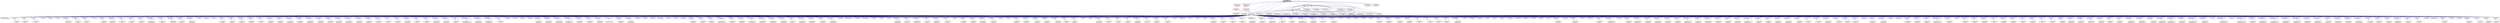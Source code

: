 digraph "SimulationRuntime/c/util/utility.h"
{
  edge [fontname="Helvetica",fontsize="10",labelfontname="Helvetica",labelfontsize="10"];
  node [fontname="Helvetica",fontsize="10",shape=record];
  Node3 [label="SimulationRuntime/c\l/util/utility.h",height=0.2,width=0.4,color="black", fillcolor="grey75", style="filled", fontcolor="black"];
  Node3 -> Node4 [dir="back",color="midnightblue",fontsize="10",style="solid",fontname="Helvetica"];
  Node4 [label="build/include/omc/c\l/meta/meta_modelica\l_builtin_boxptr.h",height=0.2,width=0.4,color="black", fillcolor="white", style="filled",URL="$d1/de0/build_2include_2omc_2c_2meta_2meta__modelica__builtin__boxptr_8h.html"];
  Node4 -> Node5 [dir="back",color="midnightblue",fontsize="10",style="solid",fontname="Helvetica"];
  Node5 [label="build/include/omc/c\l/meta/meta_modelica\l_builtin.h",height=0.2,width=0.4,color="red", fillcolor="white", style="filled",URL="$d2/d57/build_2include_2omc_2c_2meta_2meta__modelica__builtin_8h.html"];
  Node3 -> Node7 [dir="back",color="midnightblue",fontsize="10",style="solid",fontname="Helvetica"];
  Node7 [label="build/include/omc/c\l/simulation/omc_simulation\l_util.c",height=0.2,width=0.4,color="black", fillcolor="white", style="filled",URL="$d7/d15/build_2include_2omc_2c_2simulation_2omc__simulation__util_8c.html"];
  Node3 -> Node8 [dir="back",color="midnightblue",fontsize="10",style="solid",fontname="Helvetica"];
  Node8 [label="build/include/omc/c\l/simulation/simulation\l_omc_assert.c",height=0.2,width=0.4,color="black", fillcolor="white", style="filled",URL="$d3/dc7/build_2include_2omc_2c_2simulation_2simulation__omc__assert_8c.html"];
  Node3 -> Node9 [dir="back",color="midnightblue",fontsize="10",style="solid",fontname="Helvetica"];
  Node9 [label="build/include/omc/c\l/util/modelica.h",height=0.2,width=0.4,color="black", fillcolor="white", style="filled",URL="$db/ddd/build_2include_2omc_2c_2util_2modelica_8h.html"];
  Node3 -> Node10 [dir="back",color="midnightblue",fontsize="10",style="solid",fontname="Helvetica"];
  Node10 [label="SimulationRuntime/c\l/meta/meta_modelica\l_builtin_boxptr.h",height=0.2,width=0.4,color="black", fillcolor="white", style="filled",URL="$d1/d9c/_simulation_runtime_2c_2meta_2meta__modelica__builtin__boxptr_8h.html"];
  Node10 -> Node11 [dir="back",color="midnightblue",fontsize="10",style="solid",fontname="Helvetica"];
  Node11 [label="SimulationRuntime/c\l/meta/meta_modelica\l_builtin.h",height=0.2,width=0.4,color="red", fillcolor="white", style="filled",URL="$d6/d2d/_simulation_runtime_2c_2meta_2meta__modelica__builtin_8h.html"];
  Node11 -> Node9 [dir="back",color="midnightblue",fontsize="10",style="solid",fontname="Helvetica"];
  Node11 -> Node1780 [dir="back",color="midnightblue",fontsize="10",style="solid",fontname="Helvetica"];
  Node1780 [label="SimulationRuntime/c\l/meta/meta_modelica\l_builtin.c",height=0.2,width=0.4,color="black", fillcolor="white", style="filled",URL="$d0/db3/meta__modelica__builtin_8c.html"];
  Node11 -> Node1000 [dir="back",color="midnightblue",fontsize="10",style="solid",fontname="Helvetica"];
  Node1000 [label="SimulationRuntime/c\l/util/modelica.h",height=0.2,width=0.4,color="red", fillcolor="white", style="filled",URL="$d7/d5a/_simulation_runtime_2c_2util_2modelica_8h.html"];
  Node1000 -> Node26 [dir="back",color="midnightblue",fontsize="10",style="solid",fontname="Helvetica"];
  Node26 [label="build/include/omc/scripting\l-API/OpenModelicaScriptingAPI.h",height=0.2,width=0.4,color="red", fillcolor="white", style="filled",URL="$d7/df4/build_2include_2omc_2scripting-_a_p_i_2_open_modelica_scripting_a_p_i_8h.html"];
  Node1000 -> Node33 [dir="back",color="midnightblue",fontsize="10",style="solid",fontname="Helvetica"];
  Node33 [label="Compiler/boot/build\l/Absyn.h",height=0.2,width=0.4,color="red", fillcolor="white", style="filled",URL="$dc/dbb/_absyn_8h.html"];
  Node33 -> Node34 [dir="back",color="midnightblue",fontsize="10",style="solid",fontname="Helvetica"];
  Node34 [label="Compiler/boot/build\l/Absyn.c",height=0.2,width=0.4,color="black", fillcolor="white", style="filled",URL="$d0/d78/_absyn_8c.html"];
  Node1000 -> Node34 [dir="back",color="midnightblue",fontsize="10",style="solid",fontname="Helvetica"];
  Node1000 -> Node280 [dir="back",color="midnightblue",fontsize="10",style="solid",fontname="Helvetica"];
  Node280 [label="Compiler/boot/build\l/Dump.h",height=0.2,width=0.4,color="red", fillcolor="white", style="filled",URL="$d3/d81/_dump_8h.html"];
  Node280 -> Node85 [dir="back",color="midnightblue",fontsize="10",style="solid",fontname="Helvetica"];
  Node85 [label="Compiler/boot/build\l/Dump.c",height=0.2,width=0.4,color="black", fillcolor="white", style="filled",URL="$d8/d4d/_dump_8c.html"];
  Node1000 -> Node289 [dir="back",color="midnightblue",fontsize="10",style="solid",fontname="Helvetica"];
  Node289 [label="Compiler/boot/build\l/Error.h",height=0.2,width=0.4,color="red", fillcolor="white", style="filled",URL="$df/d73/_error_8h.html"];
  Node289 -> Node335 [dir="back",color="midnightblue",fontsize="10",style="solid",fontname="Helvetica"];
  Node335 [label="Compiler/boot/build\l/Error.c",height=0.2,width=0.4,color="black", fillcolor="white", style="filled",URL="$db/da1/_compiler_2boot_2build_2error_8c.html"];
  Node1000 -> Node439 [dir="back",color="midnightblue",fontsize="10",style="solid",fontname="Helvetica"];
  Node439 [label="Compiler/boot/build\l/List.h",height=0.2,width=0.4,color="red", fillcolor="white", style="filled",URL="$d7/d97/_compiler_2boot_2build_2list_8h.html"];
  Node1000 -> Node506 [dir="back",color="midnightblue",fontsize="10",style="solid",fontname="Helvetica"];
  Node506 [label="Compiler/boot/build\l/System.h",height=0.2,width=0.4,color="red", fillcolor="white", style="filled",URL="$d8/d28/_compiler_2boot_2build_2system_8h.html"];
  Node1000 -> Node537 [dir="back",color="midnightblue",fontsize="10",style="solid",fontname="Helvetica"];
  Node537 [label="Compiler/boot/build\l/Util.h",height=0.2,width=0.4,color="red", fillcolor="white", style="filled",URL="$dd/d90/_util_8h.html"];
  Node1000 -> Node573 [dir="back",color="midnightblue",fontsize="10",style="solid",fontname="Helvetica"];
  Node573 [label="Compiler/boot/build\l/AbsynDumpTpl.h",height=0.2,width=0.4,color="red", fillcolor="white", style="filled",URL="$d4/d0c/_absyn_dump_tpl_8h.html"];
  Node573 -> Node37 [dir="back",color="midnightblue",fontsize="10",style="solid",fontname="Helvetica"];
  Node37 [label="Compiler/boot/build\l/AbsynDumpTpl.c",height=0.2,width=0.4,color="black", fillcolor="white", style="filled",URL="$d8/d18/_absyn_dump_tpl_8c.html"];
  Node1000 -> Node37 [dir="back",color="midnightblue",fontsize="10",style="solid",fontname="Helvetica"];
  Node1000 -> Node576 [dir="back",color="midnightblue",fontsize="10",style="solid",fontname="Helvetica"];
  Node576 [label="Compiler/boot/build\l/Config.h",height=0.2,width=0.4,color="red", fillcolor="white", style="filled",URL="$d8/dc1/_compiler_2boot_2build_2config_8h.html"];
  Node576 -> Node326 [dir="back",color="midnightblue",fontsize="10",style="solid",fontname="Helvetica"];
  Node326 [label="Compiler/boot/build\l/Config.c",height=0.2,width=0.4,color="black", fillcolor="white", style="filled",URL="$d1/d5c/_config_8c.html"];
  Node1000 -> Node577 [dir="back",color="midnightblue",fontsize="10",style="solid",fontname="Helvetica"];
  Node577 [label="Compiler/boot/build\l/Flags.h",height=0.2,width=0.4,color="red", fillcolor="white", style="filled",URL="$dd/ded/_flags_8h.html"];
  Node577 -> Node346 [dir="back",color="midnightblue",fontsize="10",style="solid",fontname="Helvetica"];
  Node346 [label="Compiler/boot/build\l/Flags.c",height=0.2,width=0.4,color="black", fillcolor="white", style="filled",URL="$d3/db3/_flags_8c.html"];
  Node1000 -> Node580 [dir="back",color="midnightblue",fontsize="10",style="solid",fontname="Helvetica"];
  Node580 [label="Compiler/boot/build\l/Tpl.h",height=0.2,width=0.4,color="red", fillcolor="white", style="filled",URL="$dc/d21/_tpl_8h.html"];
  Node1000 -> Node588 [dir="back",color="midnightblue",fontsize="10",style="solid",fontname="Helvetica"];
  Node588 [label="Compiler/boot/build\l/AbsynUtil.h",height=0.2,width=0.4,color="red", fillcolor="white", style="filled",URL="$df/d23/_absyn_util_8h.html"];
  Node588 -> Node39 [dir="back",color="midnightblue",fontsize="10",style="solid",fontname="Helvetica"];
  Node39 [label="Compiler/boot/build\l/AbsynUtil.c",height=0.2,width=0.4,color="black", fillcolor="white", style="filled",URL="$d3/dc6/_absyn_util_8c.html"];
  Node1000 -> Node39 [dir="back",color="midnightblue",fontsize="10",style="solid",fontname="Helvetica"];
  Node1000 -> Node590 [dir="back",color="midnightblue",fontsize="10",style="solid",fontname="Helvetica"];
  Node590 [label="Compiler/boot/build\l/AdjacencyMatrix.h",height=0.2,width=0.4,color="red", fillcolor="white", style="filled",URL="$d5/d54/_adjacency_matrix_8h.html"];
  Node590 -> Node441 [dir="back",color="midnightblue",fontsize="10",style="solid",fontname="Helvetica"];
  Node441 [label="Compiler/boot/build\l/AdjacencyMatrix.c",height=0.2,width=0.4,color="black", fillcolor="white", style="filled",URL="$db/d1c/_adjacency_matrix_8c.html"];
  Node1000 -> Node441 [dir="back",color="midnightblue",fontsize="10",style="solid",fontname="Helvetica"];
  Node1000 -> Node591 [dir="back",color="midnightblue",fontsize="10",style="solid",fontname="Helvetica"];
  Node591 [label="Compiler/boot/build\l/Array.h",height=0.2,width=0.4,color="red", fillcolor="white", style="filled",URL="$da/d96/_compiler_2boot_2build_2_array_8h.html"];
  Node591 -> Node293 [dir="back",color="midnightblue",fontsize="10",style="solid",fontname="Helvetica"];
  Node293 [label="Compiler/boot/build\l/Array.c",height=0.2,width=0.4,color="black", fillcolor="white", style="filled",URL="$da/d17/_array_8c.html"];
  Node1000 -> Node594 [dir="back",color="midnightblue",fontsize="10",style="solid",fontname="Helvetica"];
  Node594 [label="Compiler/boot/build\l/Debug.h",height=0.2,width=0.4,color="red", fillcolor="white", style="filled",URL="$d0/d4b/_debug_8h.html"];
  Node594 -> Node595 [dir="back",color="midnightblue",fontsize="10",style="solid",fontname="Helvetica"];
  Node595 [label="Compiler/boot/build\l/Debug.c",height=0.2,width=0.4,color="black", fillcolor="white", style="filled",URL="$d6/d1d/_compiler_2boot_2build_2debug_8c.html"];
  Node1000 -> Node597 [dir="back",color="midnightblue",fontsize="10",style="solid",fontname="Helvetica"];
  Node597 [label="Compiler/boot/build\l/Algorithm.h",height=0.2,width=0.4,color="red", fillcolor="white", style="filled",URL="$d8/dda/_algorithm_8h.html"];
  Node597 -> Node291 [dir="back",color="midnightblue",fontsize="10",style="solid",fontname="Helvetica"];
  Node291 [label="Compiler/boot/build\l/Algorithm.c",height=0.2,width=0.4,color="black", fillcolor="white", style="filled",URL="$d7/dda/_algorithm_8c.html"];
  Node1000 -> Node291 [dir="back",color="midnightblue",fontsize="10",style="solid",fontname="Helvetica"];
  Node1000 -> Node598 [dir="back",color="midnightblue",fontsize="10",style="solid",fontname="Helvetica"];
  Node598 [label="Compiler/boot/build\l/ComponentReference.h",height=0.2,width=0.4,color="red", fillcolor="white", style="filled",URL="$de/d6b/_component_reference_8h.html"];
  Node598 -> Node73 [dir="back",color="midnightblue",fontsize="10",style="solid",fontname="Helvetica"];
  Node73 [label="Compiler/boot/build\l/ComponentReference.c",height=0.2,width=0.4,color="black", fillcolor="white", style="filled",URL="$d9/d14/_component_reference_8c.html"];
  Node1000 -> Node629 [dir="back",color="midnightblue",fontsize="10",style="solid",fontname="Helvetica"];
  Node629 [label="Compiler/boot/build\l/DAEUtil.h",height=0.2,width=0.4,color="red", fillcolor="white", style="filled",URL="$dd/d15/_d_a_e_util_8h.html"];
  Node629 -> Node81 [dir="back",color="midnightblue",fontsize="10",style="solid",fontname="Helvetica"];
  Node81 [label="Compiler/boot/build\l/DAEUtil.c",height=0.2,width=0.4,color="black", fillcolor="white", style="filled",URL="$d0/d29/_d_a_e_util_8c.html"];
  Node1000 -> Node630 [dir="back",color="midnightblue",fontsize="10",style="solid",fontname="Helvetica"];
  Node630 [label="Compiler/boot/build\l/ElementSource.h",height=0.2,width=0.4,color="red", fillcolor="white", style="filled",URL="$d1/deb/_element_source_8h.html"];
  Node630 -> Node334 [dir="back",color="midnightblue",fontsize="10",style="solid",fontname="Helvetica"];
  Node334 [label="Compiler/boot/build\l/ElementSource.c",height=0.2,width=0.4,color="black", fillcolor="white", style="filled",URL="$dc/dd3/_element_source_8c.html"];
  Node1000 -> Node631 [dir="back",color="midnightblue",fontsize="10",style="solid",fontname="Helvetica"];
  Node631 [label="Compiler/boot/build\l/Expression.h",height=0.2,width=0.4,color="red", fillcolor="white", style="filled",URL="$d6/d99/_expression_8h.html"];
  Node631 -> Node91 [dir="back",color="midnightblue",fontsize="10",style="solid",fontname="Helvetica"];
  Node91 [label="Compiler/boot/build\l/Expression.c",height=0.2,width=0.4,color="black", fillcolor="white", style="filled",URL="$d1/d08/_expression_8c.html"];
  Node1000 -> Node640 [dir="back",color="midnightblue",fontsize="10",style="solid",fontname="Helvetica"];
  Node640 [label="Compiler/boot/build\l/ExpressionDump.h",height=0.2,width=0.4,color="red", fillcolor="white", style="filled",URL="$d0/d25/_expression_dump_8h.html"];
  Node640 -> Node93 [dir="back",color="midnightblue",fontsize="10",style="solid",fontname="Helvetica"];
  Node93 [label="Compiler/boot/build\l/ExpressionDump.c",height=0.2,width=0.4,color="black", fillcolor="white", style="filled",URL="$d8/d16/_expression_dump_8c.html"];
  Node1000 -> Node641 [dir="back",color="midnightblue",fontsize="10",style="solid",fontname="Helvetica"];
  Node641 [label="Compiler/boot/build\l/SCode.h",height=0.2,width=0.4,color="red", fillcolor="white", style="filled",URL="$d3/d9e/_s_code_8h.html"];
  Node1000 -> Node642 [dir="back",color="midnightblue",fontsize="10",style="solid",fontname="Helvetica"];
  Node642 [label="Compiler/boot/build\l/SCodeDump.h",height=0.2,width=0.4,color="red", fillcolor="white", style="filled",URL="$d5/dc8/_s_code_dump_8h.html"];
  Node1000 -> Node643 [dir="back",color="midnightblue",fontsize="10",style="solid",fontname="Helvetica"];
  Node643 [label="Compiler/boot/build\l/Types.h",height=0.2,width=0.4,color="red", fillcolor="white", style="filled",URL="$da/d34/_compiler_2boot_2build_2types_8h.html"];
  Node1000 -> Node293 [dir="back",color="midnightblue",fontsize="10",style="solid",fontname="Helvetica"];
  Node1000 -> Node646 [dir="back",color="midnightblue",fontsize="10",style="solid",fontname="Helvetica"];
  Node646 [label="Compiler/boot/build\l/AvlSetCR.h",height=0.2,width=0.4,color="red", fillcolor="white", style="filled",URL="$d2/d6b/_avl_set_c_r_8h.html"];
  Node646 -> Node600 [dir="back",color="midnightblue",fontsize="10",style="solid",fontname="Helvetica"];
  Node600 [label="Compiler/boot/build\l/AvlSetCR.c",height=0.2,width=0.4,color="black", fillcolor="white", style="filled",URL="$d2/d60/_avl_set_c_r_8c.html"];
  Node1000 -> Node600 [dir="back",color="midnightblue",fontsize="10",style="solid",fontname="Helvetica"];
  Node1000 -> Node648 [dir="back",color="midnightblue",fontsize="10",style="solid",fontname="Helvetica"];
  Node648 [label="Compiler/boot/build\l/AvlSetInt.h",height=0.2,width=0.4,color="red", fillcolor="white", style="filled",URL="$d9/dbc/_avl_set_int_8h.html"];
  Node648 -> Node649 [dir="back",color="midnightblue",fontsize="10",style="solid",fontname="Helvetica"];
  Node649 [label="Compiler/boot/build\l/AvlSetInt.c",height=0.2,width=0.4,color="black", fillcolor="white", style="filled",URL="$d6/d9f/_avl_set_int_8c.html"];
  Node1000 -> Node649 [dir="back",color="midnightblue",fontsize="10",style="solid",fontname="Helvetica"];
  Node1000 -> Node652 [dir="back",color="midnightblue",fontsize="10",style="solid",fontname="Helvetica"];
  Node652 [label="Compiler/boot/build\l/AvlSetPath.h",height=0.2,width=0.4,color="red", fillcolor="white", style="filled",URL="$d9/d96/_avl_set_path_8h.html"];
  Node652 -> Node41 [dir="back",color="midnightblue",fontsize="10",style="solid",fontname="Helvetica"];
  Node41 [label="Compiler/boot/build\l/AvlSetPath.c",height=0.2,width=0.4,color="black", fillcolor="white", style="filled",URL="$da/dbe/_avl_set_path_8c.html"];
  Node1000 -> Node41 [dir="back",color="midnightblue",fontsize="10",style="solid",fontname="Helvetica"];
  Node1000 -> Node654 [dir="back",color="midnightblue",fontsize="10",style="solid",fontname="Helvetica"];
  Node654 [label="Compiler/boot/build\l/AvlSetString.h",height=0.2,width=0.4,color="red", fillcolor="white", style="filled",URL="$db/db3/_avl_set_string_8h.html"];
  Node654 -> Node655 [dir="back",color="midnightblue",fontsize="10",style="solid",fontname="Helvetica"];
  Node655 [label="Compiler/boot/build\l/AvlSetString.c",height=0.2,width=0.4,color="black", fillcolor="white", style="filled",URL="$d1/d5c/_avl_set_string_8c.html"];
  Node1000 -> Node655 [dir="back",color="midnightblue",fontsize="10",style="solid",fontname="Helvetica"];
  Node1000 -> Node658 [dir="back",color="midnightblue",fontsize="10",style="solid",fontname="Helvetica"];
  Node658 [label="Compiler/boot/build\l/AvlTree.h",height=0.2,width=0.4,color="red", fillcolor="white", style="filled",URL="$d8/d81/_avl_tree_8h.html"];
  Node658 -> Node295 [dir="back",color="midnightblue",fontsize="10",style="solid",fontname="Helvetica"];
  Node295 [label="Compiler/boot/build\l/AvlTree.c",height=0.2,width=0.4,color="black", fillcolor="white", style="filled",URL="$dc/da6/_avl_tree_8c.html"];
  Node1000 -> Node295 [dir="back",color="midnightblue",fontsize="10",style="solid",fontname="Helvetica"];
  Node1000 -> Node660 [dir="back",color="midnightblue",fontsize="10",style="solid",fontname="Helvetica"];
  Node660 [label="Compiler/boot/build\l/AvlTreeCRToInt.h",height=0.2,width=0.4,color="red", fillcolor="white", style="filled",URL="$d3/df2/_avl_tree_c_r_to_int_8h.html"];
  Node660 -> Node602 [dir="back",color="midnightblue",fontsize="10",style="solid",fontname="Helvetica"];
  Node602 [label="Compiler/boot/build\l/AvlTreeCRToInt.c",height=0.2,width=0.4,color="black", fillcolor="white", style="filled",URL="$d0/d1d/_avl_tree_c_r_to_int_8c.html"];
  Node1000 -> Node602 [dir="back",color="midnightblue",fontsize="10",style="solid",fontname="Helvetica"];
  Node1000 -> Node662 [dir="back",color="midnightblue",fontsize="10",style="solid",fontname="Helvetica"];
  Node662 [label="Compiler/boot/build\l/AvlTreeString.h",height=0.2,width=0.4,color="red", fillcolor="white", style="filled",URL="$dd/d82/_avl_tree_string_8h.html"];
  Node662 -> Node663 [dir="back",color="midnightblue",fontsize="10",style="solid",fontname="Helvetica"];
  Node663 [label="Compiler/boot/build\l/AvlTreeString.c",height=0.2,width=0.4,color="black", fillcolor="white", style="filled",URL="$d2/d76/_avl_tree_string_8c.html"];
  Node1000 -> Node663 [dir="back",color="midnightblue",fontsize="10",style="solid",fontname="Helvetica"];
  Node1000 -> Node666 [dir="back",color="midnightblue",fontsize="10",style="solid",fontname="Helvetica"];
  Node666 [label="Compiler/boot/build\l/AvlTreeStringString.h",height=0.2,width=0.4,color="red", fillcolor="white", style="filled",URL="$d0/d6f/_avl_tree_string_string_8h.html"];
  Node666 -> Node667 [dir="back",color="midnightblue",fontsize="10",style="solid",fontname="Helvetica"];
  Node667 [label="Compiler/boot/build\l/AvlTreeStringString.c",height=0.2,width=0.4,color="black", fillcolor="white", style="filled",URL="$dc/d3c/_avl_tree_string_string_8c.html"];
  Node1000 -> Node667 [dir="back",color="midnightblue",fontsize="10",style="solid",fontname="Helvetica"];
  Node1000 -> Node670 [dir="back",color="midnightblue",fontsize="10",style="solid",fontname="Helvetica"];
  Node670 [label="Compiler/boot/build\l/BackendDAE.h",height=0.2,width=0.4,color="black", fillcolor="white", style="filled",URL="$d1/d7f/_backend_d_a_e_8h.html"];
  Node670 -> Node671 [dir="back",color="midnightblue",fontsize="10",style="solid",fontname="Helvetica"];
  Node671 [label="Compiler/boot/build\l/BackendDAE.c",height=0.2,width=0.4,color="black", fillcolor="white", style="filled",URL="$d2/d24/_backend_d_a_e_8c.html"];
  Node1000 -> Node671 [dir="back",color="midnightblue",fontsize="10",style="solid",fontname="Helvetica"];
  Node1000 -> Node673 [dir="back",color="midnightblue",fontsize="10",style="solid",fontname="Helvetica"];
  Node673 [label="Compiler/boot/build\l/BackendDAECreate.h",height=0.2,width=0.4,color="red", fillcolor="white", style="filled",URL="$df/df0/_backend_d_a_e_create_8h.html"];
  Node673 -> Node43 [dir="back",color="midnightblue",fontsize="10",style="solid",fontname="Helvetica"];
  Node43 [label="Compiler/boot/build\l/BackendDAECreate.c",height=0.2,width=0.4,color="black", fillcolor="white", style="filled",URL="$d7/d3b/_backend_d_a_e_create_8c.html"];
  Node1000 -> Node43 [dir="back",color="midnightblue",fontsize="10",style="solid",fontname="Helvetica"];
  Node1000 -> Node674 [dir="back",color="midnightblue",fontsize="10",style="solid",fontname="Helvetica"];
  Node674 [label="Compiler/boot/build\l/BackendDAEUtil.h",height=0.2,width=0.4,color="red", fillcolor="white", style="filled",URL="$de/d7d/_backend_d_a_e_util_8h.html"];
  Node674 -> Node47 [dir="back",color="midnightblue",fontsize="10",style="solid",fontname="Helvetica"];
  Node47 [label="Compiler/boot/build\l/BackendDAEUtil.c",height=0.2,width=0.4,color="black", fillcolor="white", style="filled",URL="$d4/dac/_backend_d_a_e_util_8c.html"];
  Node1000 -> Node675 [dir="back",color="midnightblue",fontsize="10",style="solid",fontname="Helvetica"];
  Node675 [label="Compiler/boot/build\l/BackendDump.h",height=0.2,width=0.4,color="red", fillcolor="white", style="filled",URL="$df/df2/_backend_dump_8h.html"];
  Node675 -> Node49 [dir="back",color="midnightblue",fontsize="10",style="solid",fontname="Helvetica"];
  Node49 [label="Compiler/boot/build\l/BackendDump.c",height=0.2,width=0.4,color="black", fillcolor="white", style="filled",URL="$d0/df5/_backend_dump_8c.html"];
  Node1000 -> Node676 [dir="back",color="midnightblue",fontsize="10",style="solid",fontname="Helvetica"];
  Node676 [label="Compiler/boot/build\l/BackendEquation.h",height=0.2,width=0.4,color="red", fillcolor="white", style="filled",URL="$df/d72/_backend_equation_8h.html"];
  Node676 -> Node51 [dir="back",color="midnightblue",fontsize="10",style="solid",fontname="Helvetica"];
  Node51 [label="Compiler/boot/build\l/BackendEquation.c",height=0.2,width=0.4,color="black", fillcolor="white", style="filled",URL="$d2/ddf/_backend_equation_8c.html"];
  Node1000 -> Node677 [dir="back",color="midnightblue",fontsize="10",style="solid",fontname="Helvetica"];
  Node677 [label="Compiler/boot/build\l/BackendVarTransform.h",height=0.2,width=0.4,color="red", fillcolor="white", style="filled",URL="$da/db6/_backend_var_transform_8h.html"];
  Node677 -> Node55 [dir="back",color="midnightblue",fontsize="10",style="solid",fontname="Helvetica"];
  Node55 [label="Compiler/boot/build\l/BackendVarTransform.c",height=0.2,width=0.4,color="black", fillcolor="white", style="filled",URL="$db/dee/_backend_var_transform_8c.html"];
  Node1000 -> Node678 [dir="back",color="midnightblue",fontsize="10",style="solid",fontname="Helvetica"];
  Node678 [label="Compiler/boot/build\l/BackendVariable.h",height=0.2,width=0.4,color="red", fillcolor="white", style="filled",URL="$d5/dd6/_backend_variable_8h.html"];
  Node678 -> Node282 [dir="back",color="midnightblue",fontsize="10",style="solid",fontname="Helvetica"];
  Node282 [label="Compiler/boot/build\l/BackendVariable.c",height=0.2,width=0.4,color="black", fillcolor="white", style="filled",URL="$dd/db3/_backend_variable_8c.html"];
  Node1000 -> Node679 [dir="back",color="midnightblue",fontsize="10",style="solid",fontname="Helvetica"];
  Node679 [label="Compiler/boot/build\l/BaseHashTable.h",height=0.2,width=0.4,color="red", fillcolor="white", style="filled",URL="$d1/dae/_base_hash_table_8h.html"];
  Node679 -> Node299 [dir="back",color="midnightblue",fontsize="10",style="solid",fontname="Helvetica"];
  Node299 [label="Compiler/boot/build\l/BaseHashTable.c",height=0.2,width=0.4,color="black", fillcolor="white", style="filled",URL="$d1/d89/_base_hash_table_8c.html"];
  Node1000 -> Node692 [dir="back",color="midnightblue",fontsize="10",style="solid",fontname="Helvetica"];
  Node692 [label="Compiler/boot/build\l/CheckModel.h",height=0.2,width=0.4,color="red", fillcolor="white", style="filled",URL="$da/d2d/_check_model_8h.html"];
  Node692 -> Node307 [dir="back",color="midnightblue",fontsize="10",style="solid",fontname="Helvetica"];
  Node307 [label="Compiler/boot/build\l/CheckModel.c",height=0.2,width=0.4,color="black", fillcolor="white", style="filled",URL="$d1/d2f/_check_model_8c.html"];
  Node1000 -> Node693 [dir="back",color="midnightblue",fontsize="10",style="solid",fontname="Helvetica"];
  Node693 [label="Compiler/boot/build\l/DAE.h",height=0.2,width=0.4,color="red", fillcolor="white", style="filled",URL="$dc/d9d/_d_a_e_8h.html"];
  Node693 -> Node77 [dir="back",color="midnightblue",fontsize="10",style="solid",fontname="Helvetica"];
  Node77 [label="Compiler/boot/build\l/DAE.c",height=0.2,width=0.4,color="black", fillcolor="white", style="filled",URL="$df/d07/_d_a_e_8c.html"];
  Node1000 -> Node694 [dir="back",color="midnightblue",fontsize="10",style="solid",fontname="Helvetica"];
  Node694 [label="Compiler/boot/build\l/DAEDump.h",height=0.2,width=0.4,color="red", fillcolor="white", style="filled",URL="$d2/db8/_d_a_e_dump_8h.html"];
  Node694 -> Node79 [dir="back",color="midnightblue",fontsize="10",style="solid",fontname="Helvetica"];
  Node79 [label="Compiler/boot/build\l/DAEDump.c",height=0.2,width=0.4,color="black", fillcolor="white", style="filled",URL="$d6/de3/_d_a_e_dump_8c.html"];
  Node1000 -> Node697 [dir="back",color="midnightblue",fontsize="10",style="solid",fontname="Helvetica"];
  Node697 [label="Compiler/boot/build\l/DoubleEndedList.h",height=0.2,width=0.4,color="red", fillcolor="white", style="filled",URL="$d2/d77/_double_ended_list_8h.html"];
  Node697 -> Node698 [dir="back",color="midnightblue",fontsize="10",style="solid",fontname="Helvetica"];
  Node698 [label="Compiler/boot/build\l/DoubleEndedList.c",height=0.2,width=0.4,color="black", fillcolor="white", style="filled",URL="$df/d56/_double_ended_list_8c.html"];
  Node1000 -> Node699 [dir="back",color="midnightblue",fontsize="10",style="solid",fontname="Helvetica"];
  Node699 [label="Compiler/boot/build\l/ErrorExt.h",height=0.2,width=0.4,color="red", fillcolor="white", style="filled",URL="$d1/d40/boot_2build_2_error_ext_8h.html"];
  Node699 -> Node700 [dir="back",color="midnightblue",fontsize="10",style="solid",fontname="Helvetica"];
  Node700 [label="Compiler/boot/build\l/ErrorExt.c",height=0.2,width=0.4,color="black", fillcolor="white", style="filled",URL="$d4/dce/_error_ext_8c.html"];
  Node1000 -> Node701 [dir="back",color="midnightblue",fontsize="10",style="solid",fontname="Helvetica"];
  Node701 [label="Compiler/boot/build\l/ExecStat.h",height=0.2,width=0.4,color="red", fillcolor="white", style="filled",URL="$dd/d3c/_exec_stat_8h.html"];
  Node701 -> Node340 [dir="back",color="midnightblue",fontsize="10",style="solid",fontname="Helvetica"];
  Node340 [label="Compiler/boot/build\l/ExecStat.c",height=0.2,width=0.4,color="black", fillcolor="white", style="filled",URL="$df/ded/_exec_stat_8c.html"];
  Node1000 -> Node702 [dir="back",color="midnightblue",fontsize="10",style="solid",fontname="Helvetica"];
  Node702 [label="Compiler/boot/build\l/ExpressionSimplify.h",height=0.2,width=0.4,color="red", fillcolor="white", style="filled",URL="$d9/dc1/_expression_simplify_8h.html"];
  Node702 -> Node95 [dir="back",color="midnightblue",fontsize="10",style="solid",fontname="Helvetica"];
  Node95 [label="Compiler/boot/build\l/ExpressionSimplify.c",height=0.2,width=0.4,color="black", fillcolor="white", style="filled",URL="$d3/da5/_expression_simplify_8c.html"];
  Node1000 -> Node703 [dir="back",color="midnightblue",fontsize="10",style="solid",fontname="Helvetica"];
  Node703 [label="Compiler/boot/build\l/ExpressionSolve.h",height=0.2,width=0.4,color="red", fillcolor="white", style="filled",URL="$d1/dd9/_expression_solve_8h.html"];
  Node703 -> Node97 [dir="back",color="midnightblue",fontsize="10",style="solid",fontname="Helvetica"];
  Node97 [label="Compiler/boot/build\l/ExpressionSolve.c",height=0.2,width=0.4,color="black", fillcolor="white", style="filled",URL="$d1/d87/_expression_solve_8c.html"];
  Node1000 -> Node704 [dir="back",color="midnightblue",fontsize="10",style="solid",fontname="Helvetica"];
  Node704 [label="Compiler/boot/build\l/FCore.h",height=0.2,width=0.4,color="red", fillcolor="white", style="filled",URL="$db/dda/_f_core_8h.html"];
  Node704 -> Node99 [dir="back",color="midnightblue",fontsize="10",style="solid",fontname="Helvetica"];
  Node99 [label="Compiler/boot/build\l/FCore.c",height=0.2,width=0.4,color="black", fillcolor="white", style="filled",URL="$d2/d08/_f_core_8c.html"];
  Node1000 -> Node705 [dir="back",color="midnightblue",fontsize="10",style="solid",fontname="Helvetica"];
  Node705 [label="Compiler/boot/build\l/HashTableCrToExpSourceTpl.h",height=0.2,width=0.4,color="red", fillcolor="white", style="filled",URL="$d4/d07/_hash_table_cr_to_exp_source_tpl_8h.html"];
  Node705 -> Node622 [dir="back",color="midnightblue",fontsize="10",style="solid",fontname="Helvetica"];
  Node622 [label="Compiler/boot/build\l/HashTableCrToExpSourceTpl.c",height=0.2,width=0.4,color="black", fillcolor="white", style="filled",URL="$d1/d33/_hash_table_cr_to_exp_source_tpl_8c.html"];
  Node1000 -> Node706 [dir="back",color="midnightblue",fontsize="10",style="solid",fontname="Helvetica"];
  Node706 [label="Compiler/boot/build\l/HashTableExpToExp.h",height=0.2,width=0.4,color="red", fillcolor="white", style="filled",URL="$d7/de5/_hash_table_exp_to_exp_8h.html"];
  Node706 -> Node635 [dir="back",color="midnightblue",fontsize="10",style="solid",fontname="Helvetica"];
  Node635 [label="Compiler/boot/build\l/HashTableExpToExp.c",height=0.2,width=0.4,color="black", fillcolor="white", style="filled",URL="$d5/deb/_hash_table_exp_to_exp_8c.html"];
  Node1000 -> Node707 [dir="back",color="midnightblue",fontsize="10",style="solid",fontname="Helvetica"];
  Node707 [label="Compiler/boot/build\l/HashTableExpToIndex.h",height=0.2,width=0.4,color="red", fillcolor="white", style="filled",URL="$d1/dcd/_hash_table_exp_to_index_8h.html"];
  Node707 -> Node637 [dir="back",color="midnightblue",fontsize="10",style="solid",fontname="Helvetica"];
  Node637 [label="Compiler/boot/build\l/HashTableExpToIndex.c",height=0.2,width=0.4,color="black", fillcolor="white", style="filled",URL="$df/d9a/_hash_table_exp_to_index_8c.html"];
  Node1000 -> Node708 [dir="back",color="midnightblue",fontsize="10",style="solid",fontname="Helvetica"];
  Node708 [label="Compiler/boot/build\l/Inline.h",height=0.2,width=0.4,color="red", fillcolor="white", style="filled",URL="$d0/d3c/_inline_8h.html"];
  Node708 -> Node129 [dir="back",color="midnightblue",fontsize="10",style="solid",fontname="Helvetica"];
  Node129 [label="Compiler/boot/build\l/Inline.c",height=0.2,width=0.4,color="black", fillcolor="white", style="filled",URL="$df/d94/_inline_8c.html"];
  Node1000 -> Node709 [dir="back",color="midnightblue",fontsize="10",style="solid",fontname="Helvetica"];
  Node709 [label="Compiler/boot/build\l/StackOverflow.h",height=0.2,width=0.4,color="red", fillcolor="white", style="filled",URL="$d5/d6a/_stack_overflow_8h.html"];
  Node1000 -> Node710 [dir="back",color="midnightblue",fontsize="10",style="solid",fontname="Helvetica"];
  Node710 [label="Compiler/boot/build\l/VarTransform.h",height=0.2,width=0.4,color="red", fillcolor="white", style="filled",URL="$dd/dd8/_var_transform_8h.html"];
  Node1000 -> Node711 [dir="back",color="midnightblue",fontsize="10",style="solid",fontname="Helvetica"];
  Node711 [label="Compiler/boot/build\l/Vectorization.h",height=0.2,width=0.4,color="red", fillcolor="white", style="filled",URL="$d6/dee/_vectorization_8h.html"];
  Node1000 -> Node712 [dir="back",color="midnightblue",fontsize="10",style="solid",fontname="Helvetica"];
  Node712 [label="Compiler/boot/build\l/ZeroCrossings.h",height=0.2,width=0.4,color="red", fillcolor="white", style="filled",URL="$d9/d6a/_zero_crossings_8h.html"];
  Node1000 -> Node714 [dir="back",color="midnightblue",fontsize="10",style="solid",fontname="Helvetica"];
  Node714 [label="Compiler/boot/build\l/BackendDAEEXT.h",height=0.2,width=0.4,color="red", fillcolor="white", style="filled",URL="$d8/d2f/_backend_d_a_e_e_x_t_8h.html"];
  Node714 -> Node715 [dir="back",color="midnightblue",fontsize="10",style="solid",fontname="Helvetica"];
  Node715 [label="Compiler/boot/build\l/BackendDAEEXT.c",height=0.2,width=0.4,color="black", fillcolor="white", style="filled",URL="$dc/de8/_backend_d_a_e_e_x_t_8c.html"];
  Node1000 -> Node715 [dir="back",color="midnightblue",fontsize="10",style="solid",fontname="Helvetica"];
  Node1000 -> Node717 [dir="back",color="midnightblue",fontsize="10",style="solid",fontname="Helvetica"];
  Node717 [label="Compiler/boot/build\l/BackendDAEFunc.h",height=0.2,width=0.4,color="black", fillcolor="white", style="filled",URL="$d5/d6b/_backend_d_a_e_func_8h.html"];
  Node717 -> Node718 [dir="back",color="midnightblue",fontsize="10",style="solid",fontname="Helvetica"];
  Node718 [label="Compiler/boot/build\l/BackendDAEFunc.c",height=0.2,width=0.4,color="black", fillcolor="white", style="filled",URL="$d5/d1c/_backend_d_a_e_func_8c.html"];
  Node1000 -> Node718 [dir="back",color="midnightblue",fontsize="10",style="solid",fontname="Helvetica"];
  Node1000 -> Node720 [dir="back",color="midnightblue",fontsize="10",style="solid",fontname="Helvetica"];
  Node720 [label="Compiler/boot/build\l/BackendDAEOptimize.h",height=0.2,width=0.4,color="red", fillcolor="white", style="filled",URL="$d2/d52/_backend_d_a_e_optimize_8h.html"];
  Node720 -> Node45 [dir="back",color="midnightblue",fontsize="10",style="solid",fontname="Helvetica"];
  Node45 [label="Compiler/boot/build\l/BackendDAEOptimize.c",height=0.2,width=0.4,color="black", fillcolor="white", style="filled",URL="$de/d7d/_backend_d_a_e_optimize_8c.html"];
  Node1000 -> Node45 [dir="back",color="midnightblue",fontsize="10",style="solid",fontname="Helvetica"];
  Node1000 -> Node721 [dir="back",color="midnightblue",fontsize="10",style="solid",fontname="Helvetica"];
  Node721 [label="Compiler/boot/build\l/BackendDAETransform.h",height=0.2,width=0.4,color="red", fillcolor="white", style="filled",URL="$df/d28/_backend_d_a_e_transform_8h.html"];
  Node721 -> Node297 [dir="back",color="midnightblue",fontsize="10",style="solid",fontname="Helvetica"];
  Node297 [label="Compiler/boot/build\l/BackendDAETransform.c",height=0.2,width=0.4,color="black", fillcolor="white", style="filled",URL="$da/da1/_backend_d_a_e_transform_8c.html"];
  Node1000 -> Node722 [dir="back",color="midnightblue",fontsize="10",style="solid",fontname="Helvetica"];
  Node722 [label="Compiler/boot/build\l/BackendInline.h",height=0.2,width=0.4,color="red", fillcolor="white", style="filled",URL="$da/d87/_backend_inline_8h.html"];
  Node722 -> Node53 [dir="back",color="midnightblue",fontsize="10",style="solid",fontname="Helvetica"];
  Node53 [label="Compiler/boot/build\l/BackendInline.c",height=0.2,width=0.4,color="black", fillcolor="white", style="filled",URL="$d0/d9b/_backend_inline_8c.html"];
  Node1000 -> Node723 [dir="back",color="midnightblue",fontsize="10",style="solid",fontname="Helvetica"];
  Node723 [label="Compiler/boot/build\l/Differentiate.h",height=0.2,width=0.4,color="red", fillcolor="white", style="filled",URL="$da/d61/_differentiate_8h.html"];
  Node723 -> Node83 [dir="back",color="midnightblue",fontsize="10",style="solid",fontname="Helvetica"];
  Node83 [label="Compiler/boot/build\l/Differentiate.c",height=0.2,width=0.4,color="black", fillcolor="white", style="filled",URL="$d1/dcb/_differentiate_8c.html"];
  Node1000 -> Node724 [dir="back",color="midnightblue",fontsize="10",style="solid",fontname="Helvetica"];
  Node724 [label="Compiler/boot/build\l/ExpandableArray.h",height=0.2,width=0.4,color="red", fillcolor="white", style="filled",URL="$dd/dc7/_expandable_array_8h.html"];
  Node724 -> Node547 [dir="back",color="midnightblue",fontsize="10",style="solid",fontname="Helvetica"];
  Node547 [label="Compiler/boot/build\l/ExpandableArray.c",height=0.2,width=0.4,color="black", fillcolor="white", style="filled",URL="$d0/d79/_expandable_array_8c.html"];
  Node1000 -> Node725 [dir="back",color="midnightblue",fontsize="10",style="solid",fontname="Helvetica"];
  Node725 [label="Compiler/boot/build/GC.h",height=0.2,width=0.4,color="red", fillcolor="white", style="filled",URL="$dc/d22/_compiler_2boot_2build_2gc_8h.html"];
  Node725 -> Node753 [dir="back",color="midnightblue",fontsize="10",style="solid",fontname="Helvetica"];
  Node753 [label="Compiler/boot/build/GC.c",height=0.2,width=0.4,color="black", fillcolor="white", style="filled",URL="$df/dcc/_compiler_2boot_2build_2gc_8c.html"];
  Node1000 -> Node1001 [dir="back",color="midnightblue",fontsize="10",style="solid",fontname="Helvetica"];
  Node1001 [label="Compiler/boot/build\l/HashTable2.h",height=0.2,width=0.4,color="red", fillcolor="white", style="filled",URL="$d9/d20/_hash_table2_8h.html"];
  Node1001 -> Node608 [dir="back",color="midnightblue",fontsize="10",style="solid",fontname="Helvetica"];
  Node608 [label="Compiler/boot/build\l/HashTable2.c",height=0.2,width=0.4,color="black", fillcolor="white", style="filled",URL="$d1/d05/_hash_table2_8c.html"];
  Node1000 -> Node1002 [dir="back",color="midnightblue",fontsize="10",style="solid",fontname="Helvetica"];
  Node1002 [label="Compiler/boot/build\l/HpcOmTaskGraph.h",height=0.2,width=0.4,color="red", fillcolor="white", style="filled",URL="$d3/da8/_hpc_om_task_graph_8h.html"];
  Node1002 -> Node360 [dir="back",color="midnightblue",fontsize="10",style="solid",fontname="Helvetica"];
  Node360 [label="Compiler/boot/build\l/HpcOmTaskGraph.c",height=0.2,width=0.4,color="black", fillcolor="white", style="filled",URL="$d6/dc2/_hpc_om_task_graph_8c.html"];
  Node1000 -> Node1003 [dir="back",color="midnightblue",fontsize="10",style="solid",fontname="Helvetica"];
  Node1003 [label="Compiler/boot/build\l/Matching.h",height=0.2,width=0.4,color="red", fillcolor="white", style="filled",URL="$dc/d38/_matching_8h.html"];
  Node1000 -> Node1004 [dir="back",color="midnightblue",fontsize="10",style="solid",fontname="Helvetica"];
  Node1004 [label="Compiler/boot/build\l/Mutable.h",height=0.2,width=0.4,color="red", fillcolor="white", style="filled",URL="$d9/deb/_mutable_8h.html"];
  Node1000 -> Node1006 [dir="back",color="midnightblue",fontsize="10",style="solid",fontname="Helvetica"];
  Node1006 [label="Compiler/boot/build\l/RewriteRules.h",height=0.2,width=0.4,color="red", fillcolor="white", style="filled",URL="$db/d26/_rewrite_rules_8h.html"];
  Node1000 -> Node1009 [dir="back",color="midnightblue",fontsize="10",style="solid",fontname="Helvetica"];
  Node1009 [label="Compiler/boot/build\l/SynchronousFeatures.h",height=0.2,width=0.4,color="red", fillcolor="white", style="filled",URL="$db/d6c/_synchronous_features_8h.html"];
  Node1000 -> Node1010 [dir="back",color="midnightblue",fontsize="10",style="solid",fontname="Helvetica"];
  Node1010 [label="Compiler/boot/build\l/Tearing.h",height=0.2,width=0.4,color="red", fillcolor="white", style="filled",URL="$da/dd4/_tearing_8h.html"];
  Node1000 -> Node297 [dir="back",color="midnightblue",fontsize="10",style="solid",fontname="Helvetica"];
  Node1000 -> Node1011 [dir="back",color="midnightblue",fontsize="10",style="solid",fontname="Helvetica"];
  Node1011 [label="Compiler/boot/build\l/Sorting.h",height=0.2,width=0.4,color="red", fillcolor="white", style="filled",URL="$d3/d5d/_sorting_8h.html"];
  Node1000 -> Node1012 [dir="back",color="midnightblue",fontsize="10",style="solid",fontname="Helvetica"];
  Node1012 [label="Compiler/boot/build\l/SymbolicJacobian.h",height=0.2,width=0.4,color="red", fillcolor="white", style="filled",URL="$d6/dbf/_symbolic_jacobian_8h.html"];
  Node1000 -> Node47 [dir="back",color="midnightblue",fontsize="10",style="solid",fontname="Helvetica"];
  Node1000 -> Node1013 [dir="back",color="midnightblue",fontsize="10",style="solid",fontname="Helvetica"];
  Node1013 [label="Compiler/boot/build\l/BaseHashSet.h",height=0.2,width=0.4,color="red", fillcolor="white", style="filled",URL="$da/d98/_base_hash_set_8h.html"];
  Node1013 -> Node593 [dir="back",color="midnightblue",fontsize="10",style="solid",fontname="Helvetica"];
  Node593 [label="Compiler/boot/build\l/BaseHashSet.c",height=0.2,width=0.4,color="black", fillcolor="white", style="filled",URL="$d0/dae/_base_hash_set_8c.html"];
  Node1000 -> Node1014 [dir="back",color="midnightblue",fontsize="10",style="solid",fontname="Helvetica"];
  Node1014 [label="Compiler/boot/build\l/BinaryTree.h",height=0.2,width=0.4,color="red", fillcolor="white", style="filled",URL="$d0/d19/_binary_tree_8h.html"];
  Node1014 -> Node301 [dir="back",color="midnightblue",fontsize="10",style="solid",fontname="Helvetica"];
  Node301 [label="Compiler/boot/build\l/BinaryTree.c",height=0.2,width=0.4,color="black", fillcolor="white", style="filled",URL="$d4/ddb/_binary_tree_8c.html"];
  Node1000 -> Node1015 [dir="back",color="midnightblue",fontsize="10",style="solid",fontname="Helvetica"];
  Node1015 [label="Compiler/boot/build\l/Causalize.h",height=0.2,width=0.4,color="red", fillcolor="white", style="filled",URL="$d1/d46/_causalize_8h.html"];
  Node1015 -> Node305 [dir="back",color="midnightblue",fontsize="10",style="solid",fontname="Helvetica"];
  Node305 [label="Compiler/boot/build\l/Causalize.c",height=0.2,width=0.4,color="black", fillcolor="white", style="filled",URL="$d3/d5d/_causalize_8c.html"];
  Node1000 -> Node1016 [dir="back",color="midnightblue",fontsize="10",style="solid",fontname="Helvetica"];
  Node1016 [label="Compiler/boot/build\l/CommonSubExpression.h",height=0.2,width=0.4,color="red", fillcolor="white", style="filled",URL="$d8/d24/_common_sub_expression_8h.html"];
  Node1016 -> Node324 [dir="back",color="midnightblue",fontsize="10",style="solid",fontname="Helvetica"];
  Node324 [label="Compiler/boot/build\l/CommonSubExpression.c",height=0.2,width=0.4,color="black", fillcolor="white", style="filled",URL="$df/d4e/_common_sub_expression_8c.html"];
  Node1000 -> Node1017 [dir="back",color="midnightblue",fontsize="10",style="solid",fontname="Helvetica"];
  Node1017 [label="Compiler/boot/build\l/DAEMode.h",height=0.2,width=0.4,color="red", fillcolor="white", style="filled",URL="$d4/dc6/_d_a_e_mode_8h.html"];
  Node1017 -> Node328 [dir="back",color="midnightblue",fontsize="10",style="solid",fontname="Helvetica"];
  Node328 [label="Compiler/boot/build\l/DAEMode.c",height=0.2,width=0.4,color="black", fillcolor="white", style="filled",URL="$de/d51/_d_a_e_mode_8c.html"];
  Node1000 -> Node1018 [dir="back",color="midnightblue",fontsize="10",style="solid",fontname="Helvetica"];
  Node1018 [label="Compiler/boot/build\l/DumpGraphML.h",height=0.2,width=0.4,color="red", fillcolor="white", style="filled",URL="$de/df1/_dump_graph_m_l_8h.html"];
  Node1018 -> Node459 [dir="back",color="midnightblue",fontsize="10",style="solid",fontname="Helvetica"];
  Node459 [label="Compiler/boot/build\l/DumpGraphML.c",height=0.2,width=0.4,color="black", fillcolor="white", style="filled",URL="$d6/ddc/_dump_graph_m_l_8c.html"];
  Node1000 -> Node1019 [dir="back",color="midnightblue",fontsize="10",style="solid",fontname="Helvetica"];
  Node1019 [label="Compiler/boot/build\l/DynamicOptimization.h",height=0.2,width=0.4,color="red", fillcolor="white", style="filled",URL="$db/d85/_dynamic_optimization_8h.html"];
  Node1019 -> Node463 [dir="back",color="midnightblue",fontsize="10",style="solid",fontname="Helvetica"];
  Node463 [label="Compiler/boot/build\l/DynamicOptimization.c",height=0.2,width=0.4,color="black", fillcolor="white", style="filled",URL="$d7/dce/_dynamic_optimization_8c.html"];
  Node1000 -> Node1020 [dir="back",color="midnightblue",fontsize="10",style="solid",fontname="Helvetica"];
  Node1020 [label="Compiler/boot/build\l/EvaluateFunctions.h",height=0.2,width=0.4,color="red", fillcolor="white", style="filled",URL="$db/d72/_evaluate_functions_8h.html"];
  Node1020 -> Node89 [dir="back",color="midnightblue",fontsize="10",style="solid",fontname="Helvetica"];
  Node89 [label="Compiler/boot/build\l/EvaluateFunctions.c",height=0.2,width=0.4,color="black", fillcolor="white", style="filled",URL="$d3/d4a/_evaluate_functions_8c.html"];
  Node1000 -> Node1021 [dir="back",color="midnightblue",fontsize="10",style="solid",fontname="Helvetica"];
  Node1021 [label="Compiler/boot/build\l/EvaluateParameter.h",height=0.2,width=0.4,color="red", fillcolor="white", style="filled",URL="$d3/d1a/_evaluate_parameter_8h.html"];
  Node1021 -> Node338 [dir="back",color="midnightblue",fontsize="10",style="solid",fontname="Helvetica"];
  Node338 [label="Compiler/boot/build\l/EvaluateParameter.c",height=0.2,width=0.4,color="black", fillcolor="white", style="filled",URL="$d1/d5c/_evaluate_parameter_8c.html"];
  Node1000 -> Node1022 [dir="back",color="midnightblue",fontsize="10",style="solid",fontname="Helvetica"];
  Node1022 [label="Compiler/boot/build\l/FindZeroCrossings.h",height=0.2,width=0.4,color="red", fillcolor="white", style="filled",URL="$db/dbf/_find_zero_crossings_8h.html"];
  Node1022 -> Node344 [dir="back",color="midnightblue",fontsize="10",style="solid",fontname="Helvetica"];
  Node344 [label="Compiler/boot/build\l/FindZeroCrossings.c",height=0.2,width=0.4,color="black", fillcolor="white", style="filled",URL="$dc/d5a/_find_zero_crossings_8c.html"];
  Node1000 -> Node1023 [dir="back",color="midnightblue",fontsize="10",style="solid",fontname="Helvetica"];
  Node1023 [label="Compiler/boot/build\l/HashSet.h",height=0.2,width=0.4,color="red", fillcolor="white", style="filled",URL="$d2/dfc/_hash_set_8h.html"];
  Node1023 -> Node604 [dir="back",color="midnightblue",fontsize="10",style="solid",fontname="Helvetica"];
  Node604 [label="Compiler/boot/build\l/HashSet.c",height=0.2,width=0.4,color="black", fillcolor="white", style="filled",URL="$d4/d56/_hash_set_8c.html"];
  Node1000 -> Node1024 [dir="back",color="midnightblue",fontsize="10",style="solid",fontname="Helvetica"];
  Node1024 [label="Compiler/boot/build\l/HpcOmEqSystems.h",height=0.2,width=0.4,color="red", fillcolor="white", style="filled",URL="$d4/d8f/_hpc_om_eq_systems_8h.html"];
  Node1024 -> Node352 [dir="back",color="midnightblue",fontsize="10",style="solid",fontname="Helvetica"];
  Node352 [label="Compiler/boot/build\l/HpcOmEqSystems.c",height=0.2,width=0.4,color="black", fillcolor="white", style="filled",URL="$d2/d0b/_hpc_om_eq_systems_8c.html"];
  Node1000 -> Node1025 [dir="back",color="midnightblue",fontsize="10",style="solid",fontname="Helvetica"];
  Node1025 [label="Compiler/boot/build\l/IndexReduction.h",height=0.2,width=0.4,color="red", fillcolor="white", style="filled",URL="$de/d5d/_index_reduction_8h.html"];
  Node1025 -> Node362 [dir="back",color="midnightblue",fontsize="10",style="solid",fontname="Helvetica"];
  Node362 [label="Compiler/boot/build\l/IndexReduction.c",height=0.2,width=0.4,color="black", fillcolor="white", style="filled",URL="$d5/db8/_index_reduction_8c.html"];
  Node1000 -> Node1026 [dir="back",color="midnightblue",fontsize="10",style="solid",fontname="Helvetica"];
  Node1026 [label="Compiler/boot/build\l/Initialization.h",height=0.2,width=0.4,color="red", fillcolor="white", style="filled",URL="$d5/d74/_compiler_2boot_2build_2initialization_8h.html"];
  Node1026 -> Node364 [dir="back",color="midnightblue",fontsize="10",style="solid",fontname="Helvetica"];
  Node364 [label="Compiler/boot/build\l/Initialization.c",height=0.2,width=0.4,color="black", fillcolor="white", style="filled",URL="$d2/dfb/_compiler_2boot_2build_2initialization_8c.html"];
  Node1000 -> Node1027 [dir="back",color="midnightblue",fontsize="10",style="solid",fontname="Helvetica"];
  Node1027 [label="Compiler/boot/build\l/InlineArrayEquations.h",height=0.2,width=0.4,color="red", fillcolor="white", style="filled",URL="$df/da4/_inline_array_equations_8h.html"];
  Node1027 -> Node479 [dir="back",color="midnightblue",fontsize="10",style="solid",fontname="Helvetica"];
  Node479 [label="Compiler/boot/build\l/InlineArrayEquations.c",height=0.2,width=0.4,color="black", fillcolor="white", style="filled",URL="$d0/db8/_inline_array_equations_8c.html"];
  Node1000 -> Node1028 [dir="back",color="midnightblue",fontsize="10",style="solid",fontname="Helvetica"];
  Node1028 [label="Compiler/boot/build\l/OnRelaxation.h",height=0.2,width=0.4,color="red", fillcolor="white", style="filled",URL="$d3/dbf/_on_relaxation_8h.html"];
  Node1000 -> Node1029 [dir="back",color="midnightblue",fontsize="10",style="solid",fontname="Helvetica"];
  Node1029 [label="Compiler/boot/build\l/RemoveSimpleEquations.h",height=0.2,width=0.4,color="red", fillcolor="white", style="filled",URL="$d8/d9d/_remove_simple_equations_8h.html"];
  Node1000 -> Node1030 [dir="back",color="midnightblue",fontsize="10",style="solid",fontname="Helvetica"];
  Node1030 [label="Compiler/boot/build\l/ResolveLoops.h",height=0.2,width=0.4,color="red", fillcolor="white", style="filled",URL="$d3/d47/_resolve_loops_8h.html"];
  Node1000 -> Node1031 [dir="back",color="midnightblue",fontsize="10",style="solid",fontname="Helvetica"];
  Node1031 [label="Compiler/boot/build\l/SymbolicImplicitSolver.h",height=0.2,width=0.4,color="red", fillcolor="white", style="filled",URL="$d4/dd9/_symbolic_implicit_solver_8h.html"];
  Node1000 -> Node1032 [dir="back",color="midnightblue",fontsize="10",style="solid",fontname="Helvetica"];
  Node1032 [label="Compiler/boot/build\l/Uncertainties.h",height=0.2,width=0.4,color="red", fillcolor="white", style="filled",URL="$d2/dea/_uncertainties_8h.html"];
  Node1000 -> Node1033 [dir="back",color="midnightblue",fontsize="10",style="solid",fontname="Helvetica"];
  Node1033 [label="Compiler/boot/build\l/UnitCheck.h",height=0.2,width=0.4,color="red", fillcolor="white", style="filled",URL="$d0/df6/_unit_check_8h.html"];
  Node1000 -> Node1034 [dir="back",color="midnightblue",fontsize="10",style="solid",fontname="Helvetica"];
  Node1034 [label="Compiler/boot/build\l/XMLDump.h",height=0.2,width=0.4,color="red", fillcolor="white", style="filled",URL="$d0/d83/_x_m_l_dump_8h.html"];
  Node1000 -> Node49 [dir="back",color="midnightblue",fontsize="10",style="solid",fontname="Helvetica"];
  Node1000 -> Node1035 [dir="back",color="midnightblue",fontsize="10",style="solid",fontname="Helvetica"];
  Node1035 [label="Compiler/boot/build\l/CodegenModelica.h",height=0.2,width=0.4,color="red", fillcolor="white", style="filled",URL="$dd/d51/_codegen_modelica_8h.html"];
  Node1035 -> Node582 [dir="back",color="midnightblue",fontsize="10",style="solid",fontname="Helvetica"];
  Node582 [label="Compiler/boot/build\l/CodegenModelica.c",height=0.2,width=0.4,color="black", fillcolor="white", style="filled",URL="$d6/d73/_codegen_modelica_8c.html"];
  Node1000 -> Node1036 [dir="back",color="midnightblue",fontsize="10",style="solid",fontname="Helvetica"];
  Node1036 [label="Compiler/boot/build\l/DumpHTML.h",height=0.2,width=0.4,color="red", fillcolor="white", style="filled",URL="$d2/dd2/_dump_h_t_m_l_8h.html"];
  Node1036 -> Node461 [dir="back",color="midnightblue",fontsize="10",style="solid",fontname="Helvetica"];
  Node461 [label="Compiler/boot/build\l/DumpHTML.c",height=0.2,width=0.4,color="black", fillcolor="white", style="filled",URL="$dd/da2/_dump_h_t_m_l_8c.html"];
  Node1000 -> Node1037 [dir="back",color="midnightblue",fontsize="10",style="solid",fontname="Helvetica"];
  Node1037 [label="Compiler/boot/build\l/ExpressionDumpTpl.h",height=0.2,width=0.4,color="red", fillcolor="white", style="filled",URL="$d7/ddf/_expression_dump_tpl_8h.html"];
  Node1037 -> Node286 [dir="back",color="midnightblue",fontsize="10",style="solid",fontname="Helvetica"];
  Node286 [label="Compiler/boot/build\l/ExpressionDumpTpl.c",height=0.2,width=0.4,color="black", fillcolor="white", style="filled",URL="$d3/d40/_expression_dump_tpl_8c.html"];
  Node1000 -> Node1038 [dir="back",color="midnightblue",fontsize="10",style="solid",fontname="Helvetica"];
  Node1038 [label="Compiler/boot/build\l/GraphML.h",height=0.2,width=0.4,color="red", fillcolor="white", style="filled",URL="$da/d7d/_graph_m_l_8h.html"];
  Node1038 -> Node469 [dir="back",color="midnightblue",fontsize="10",style="solid",fontname="Helvetica"];
  Node469 [label="Compiler/boot/build\l/GraphML.c",height=0.2,width=0.4,color="black", fillcolor="white", style="filled",URL="$de/da0/_graph_m_l_8c.html"];
  Node1000 -> Node1039 [dir="back",color="midnightblue",fontsize="10",style="solid",fontname="Helvetica"];
  Node1039 [label="Compiler/boot/build\l/GraphvizDump.h",height=0.2,width=0.4,color="red", fillcolor="white", style="filled",URL="$d6/d0f/_graphviz_dump_8h.html"];
  Node1039 -> Node584 [dir="back",color="midnightblue",fontsize="10",style="solid",fontname="Helvetica"];
  Node584 [label="Compiler/boot/build\l/GraphvizDump.c",height=0.2,width=0.4,color="black", fillcolor="white", style="filled",URL="$d8/d49/_graphviz_dump_8c.html"];
  Node1000 -> Node1040 [dir="back",color="midnightblue",fontsize="10",style="solid",fontname="Helvetica"];
  Node1040 [label="Compiler/boot/build\l/IOStream.h",height=0.2,width=0.4,color="red", fillcolor="white", style="filled",URL="$d3/d39/_i_o_stream_8h.html"];
  Node1040 -> Node483 [dir="back",color="midnightblue",fontsize="10",style="solid",fontname="Helvetica"];
  Node483 [label="Compiler/boot/build\l/IOStream.c",height=0.2,width=0.4,color="black", fillcolor="white", style="filled",URL="$d1/d0b/_i_o_stream_8c.html"];
  Node1000 -> Node1043 [dir="back",color="midnightblue",fontsize="10",style="solid",fontname="Helvetica"];
  Node1043 [label="Compiler/boot/build\l/MMath.h",height=0.2,width=0.4,color="red", fillcolor="white", style="filled",URL="$dc/d35/_m_math_8h.html"];
  Node1000 -> Node51 [dir="back",color="midnightblue",fontsize="10",style="solid",fontname="Helvetica"];
  Node1000 -> Node1046 [dir="back",color="midnightblue",fontsize="10",style="solid",fontname="Helvetica"];
  Node1046 [label="Compiler/boot/build\l/HashTable.h",height=0.2,width=0.4,color="red", fillcolor="white", style="filled",URL="$de/def/_hash_table_8h.html"];
  Node1046 -> Node606 [dir="back",color="midnightblue",fontsize="10",style="solid",fontname="Helvetica"];
  Node606 [label="Compiler/boot/build\l/HashTable.c",height=0.2,width=0.4,color="black", fillcolor="white", style="filled",URL="$db/d90/_hash_table_8c.html"];
  Node1000 -> Node53 [dir="back",color="midnightblue",fontsize="10",style="solid",fontname="Helvetica"];
  Node1000 -> Node1047 [dir="back",color="midnightblue",fontsize="10",style="solid",fontname="Helvetica"];
  Node1047 [label="Compiler/boot/build\l/HashTableCG.h",height=0.2,width=0.4,color="red", fillcolor="white", style="filled",URL="$d2/d53/_hash_table_c_g_8h.html"];
  Node1047 -> Node614 [dir="back",color="midnightblue",fontsize="10",style="solid",fontname="Helvetica"];
  Node614 [label="Compiler/boot/build\l/HashTableCG.c",height=0.2,width=0.4,color="black", fillcolor="white", style="filled",URL="$d5/d57/_hash_table_c_g_8c.html"];
  Node1000 -> Node1048 [dir="back",color="midnightblue",fontsize="10",style="solid",fontname="Helvetica"];
  Node1048 [label="Compiler/boot/build\l/BackendInterface.h",height=0.2,width=0.4,color="red", fillcolor="white", style="filled",URL="$de/dd4/_backend_interface_8h.html"];
  Node1048 -> Node1008 [dir="back",color="midnightblue",fontsize="10",style="solid",fontname="Helvetica"];
  Node1008 [label="Compiler/boot/build\l/BackendInterface.c",height=0.2,width=0.4,color="black", fillcolor="white", style="filled",URL="$df/d4e/_backend_interface_8c.html"];
  Node1000 -> Node1008 [dir="back",color="midnightblue",fontsize="10",style="solid",fontname="Helvetica"];
  Node1000 -> Node1049 [dir="back",color="midnightblue",fontsize="10",style="solid",fontname="Helvetica"];
  Node1049 [label="Compiler/boot/build\l/CevalScript.h",height=0.2,width=0.4,color="red", fillcolor="white", style="filled",URL="$d3/d18/_ceval_script_8h.html"];
  Node1049 -> Node63 [dir="back",color="midnightblue",fontsize="10",style="solid",fontname="Helvetica"];
  Node63 [label="Compiler/boot/build\l/CevalScript.c",height=0.2,width=0.4,color="black", fillcolor="white", style="filled",URL="$d6/d82/_ceval_script_8c.html"];
  Node1000 -> Node1050 [dir="back",color="midnightblue",fontsize="10",style="solid",fontname="Helvetica"];
  Node1050 [label="Compiler/boot/build\l/StaticScript.h",height=0.2,width=0.4,color="red", fillcolor="white", style="filled",URL="$d5/d38/_static_script_8h.html"];
  Node1000 -> Node282 [dir="back",color="midnightblue",fontsize="10",style="solid",fontname="Helvetica"];
  Node1000 -> Node1051 [dir="back",color="midnightblue",fontsize="10",style="solid",fontname="Helvetica"];
  Node1051 [label="Compiler/boot/build\l/StringUtil.h",height=0.2,width=0.4,color="red", fillcolor="white", style="filled",URL="$d5/de3/_string_util_8h.html"];
  Node1000 -> Node55 [dir="back",color="midnightblue",fontsize="10",style="solid",fontname="Helvetica"];
  Node1000 -> Node1052 [dir="back",color="midnightblue",fontsize="10",style="solid",fontname="Helvetica"];
  Node1052 [label="Compiler/boot/build\l/HashTable3.h",height=0.2,width=0.4,color="red", fillcolor="white", style="filled",URL="$da/d68/_hash_table3_8h.html"];
  Node1052 -> Node610 [dir="back",color="midnightblue",fontsize="10",style="solid",fontname="Helvetica"];
  Node610 [label="Compiler/boot/build\l/HashTable3.c",height=0.2,width=0.4,color="black", fillcolor="white", style="filled",URL="$d8/d4f/_hash_table3_8c.html"];
  Node1000 -> Node1053 [dir="back",color="midnightblue",fontsize="10",style="solid",fontname="Helvetica"];
  Node1053 [label="Compiler/boot/build\l/BaseAvlSet.h",height=0.2,width=0.4,color="black", fillcolor="white", style="filled",URL="$dc/da9/_base_avl_set_8h.html"];
  Node1053 -> Node1054 [dir="back",color="midnightblue",fontsize="10",style="solid",fontname="Helvetica"];
  Node1054 [label="Compiler/boot/build\l/BaseAvlSet.c",height=0.2,width=0.4,color="black", fillcolor="white", style="filled",URL="$d2/d4c/_base_avl_set_8c.html"];
  Node1000 -> Node1054 [dir="back",color="midnightblue",fontsize="10",style="solid",fontname="Helvetica"];
  Node1000 -> Node1055 [dir="back",color="midnightblue",fontsize="10",style="solid",fontname="Helvetica"];
  Node1055 [label="Compiler/boot/build\l/BaseAvlTree.h",height=0.2,width=0.4,color="black", fillcolor="white", style="filled",URL="$d6/d92/_base_avl_tree_8h.html"];
  Node1055 -> Node1056 [dir="back",color="midnightblue",fontsize="10",style="solid",fontname="Helvetica"];
  Node1056 [label="Compiler/boot/build\l/BaseAvlTree.c",height=0.2,width=0.4,color="black", fillcolor="white", style="filled",URL="$d2/df9/_base_avl_tree_8c.html"];
  Node1000 -> Node1056 [dir="back",color="midnightblue",fontsize="10",style="solid",fontname="Helvetica"];
  Node1000 -> Node593 [dir="back",color="midnightblue",fontsize="10",style="solid",fontname="Helvetica"];
  Node1000 -> Node299 [dir="back",color="midnightblue",fontsize="10",style="solid",fontname="Helvetica"];
  Node1000 -> Node1057 [dir="back",color="midnightblue",fontsize="10",style="solid",fontname="Helvetica"];
  Node1057 [label="Compiler/boot/build\l/BasePVector.h",height=0.2,width=0.4,color="black", fillcolor="white", style="filled",URL="$df/d95/_base_p_vector_8h.html"];
  Node1057 -> Node1058 [dir="back",color="midnightblue",fontsize="10",style="solid",fontname="Helvetica"];
  Node1058 [label="Compiler/boot/build\l/BasePVector.c",height=0.2,width=0.4,color="black", fillcolor="white", style="filled",URL="$d2/d2e/_base_p_vector_8c.html"];
  Node1000 -> Node1058 [dir="back",color="midnightblue",fontsize="10",style="solid",fontname="Helvetica"];
  Node1000 -> Node301 [dir="back",color="midnightblue",fontsize="10",style="solid",fontname="Helvetica"];
  Node1000 -> Node1059 [dir="back",color="midnightblue",fontsize="10",style="solid",fontname="Helvetica"];
  Node1059 [label="Compiler/boot/build\l/BinaryTreeInt.h",height=0.2,width=0.4,color="red", fillcolor="white", style="filled",URL="$dd/d44/_binary_tree_int_8h.html"];
  Node1059 -> Node303 [dir="back",color="midnightblue",fontsize="10",style="solid",fontname="Helvetica"];
  Node303 [label="Compiler/boot/build\l/BinaryTreeInt.c",height=0.2,width=0.4,color="black", fillcolor="white", style="filled",URL="$df/df1/_binary_tree_int_8c.html"];
  Node1000 -> Node303 [dir="back",color="midnightblue",fontsize="10",style="solid",fontname="Helvetica"];
  Node1000 -> Node1060 [dir="back",color="midnightblue",fontsize="10",style="solid",fontname="Helvetica"];
  Node1060 [label="Compiler/boot/build\l/Binding.h",height=0.2,width=0.4,color="red", fillcolor="white", style="filled",URL="$da/d6e/_binding_8h.html"];
  Node1060 -> Node57 [dir="back",color="midnightblue",fontsize="10",style="solid",fontname="Helvetica"];
  Node57 [label="Compiler/boot/build\l/Binding.c",height=0.2,width=0.4,color="black", fillcolor="white", style="filled",URL="$de/dd4/_binding_8c.html"];
  Node1000 -> Node57 [dir="back",color="midnightblue",fontsize="10",style="solid",fontname="Helvetica"];
  Node1000 -> Node1061 [dir="back",color="midnightblue",fontsize="10",style="solid",fontname="Helvetica"];
  Node1061 [label="Compiler/boot/build\l/Interactive.h",height=0.2,width=0.4,color="red", fillcolor="white", style="filled",URL="$d1/de1/_interactive_8h.html"];
  Node1061 -> Node147 [dir="back",color="midnightblue",fontsize="10",style="solid",fontname="Helvetica"];
  Node147 [label="Compiler/boot/build\l/Interactive.c",height=0.2,width=0.4,color="black", fillcolor="white", style="filled",URL="$db/d73/_interactive_8c.html"];
  Node1000 -> Node1062 [dir="back",color="midnightblue",fontsize="10",style="solid",fontname="Helvetica"];
  Node1062 [label="Compiler/boot/build\l/Parser.h",height=0.2,width=0.4,color="red", fillcolor="white", style="filled",URL="$de/d40/_parser_8h.html"];
  Node1000 -> Node1063 [dir="back",color="midnightblue",fontsize="10",style="solid",fontname="Helvetica"];
  Node1063 [label="Compiler/boot/build\l/SCodeUtil.h",height=0.2,width=0.4,color="red", fillcolor="white", style="filled",URL="$d0/d74/_s_code_util_8h.html"];
  Node1000 -> Node1064 [dir="back",color="midnightblue",fontsize="10",style="solid",fontname="Helvetica"];
  Node1064 [label="Compiler/boot/build\l/BlockCallRewrite.h",height=0.2,width=0.4,color="red", fillcolor="white", style="filled",URL="$d4/df5/_block_call_rewrite_8h.html"];
  Node1064 -> Node284 [dir="back",color="midnightblue",fontsize="10",style="solid",fontname="Helvetica"];
  Node284 [label="Compiler/boot/build\l/BlockCallRewrite.c",height=0.2,width=0.4,color="black", fillcolor="white", style="filled",URL="$dc/d15/_block_call_rewrite_8c.html"];
  Node1000 -> Node284 [dir="back",color="midnightblue",fontsize="10",style="solid",fontname="Helvetica"];
  Node1000 -> Node1065 [dir="back",color="midnightblue",fontsize="10",style="solid",fontname="Helvetica"];
  Node1065 [label="Compiler/boot/build\l/Builtin.h",height=0.2,width=0.4,color="red", fillcolor="white", style="filled",URL="$dd/d5a/_builtin_8h.html"];
  Node1065 -> Node539 [dir="back",color="midnightblue",fontsize="10",style="solid",fontname="Helvetica"];
  Node539 [label="Compiler/boot/build\l/Builtin.c",height=0.2,width=0.4,color="black", fillcolor="white", style="filled",URL="$d4/d60/_builtin_8c.html"];
  Node1000 -> Node539 [dir="back",color="midnightblue",fontsize="10",style="solid",fontname="Helvetica"];
  Node1000 -> Node1066 [dir="back",color="midnightblue",fontsize="10",style="solid",fontname="Helvetica"];
  Node1066 [label="Compiler/boot/build\l/FBuiltin.h",height=0.2,width=0.4,color="red", fillcolor="white", style="filled",URL="$df/de1/_f_builtin_8h.html"];
  Node1066 -> Node342 [dir="back",color="midnightblue",fontsize="10",style="solid",fontname="Helvetica"];
  Node342 [label="Compiler/boot/build\l/FBuiltin.c",height=0.2,width=0.4,color="black", fillcolor="white", style="filled",URL="$d7/d1c/_f_builtin_8c.html"];
  Node1000 -> Node1067 [dir="back",color="midnightblue",fontsize="10",style="solid",fontname="Helvetica"];
  Node1067 [label="Compiler/boot/build\l/FGraph.h",height=0.2,width=0.4,color="red", fillcolor="white", style="filled",URL="$d7/dfb/_f_graph_8h.html"];
  Node1067 -> Node101 [dir="back",color="midnightblue",fontsize="10",style="solid",fontname="Helvetica"];
  Node101 [label="Compiler/boot/build\l/FGraph.c",height=0.2,width=0.4,color="black", fillcolor="white", style="filled",URL="$d8/de4/_f_graph_8c.html"];
  Node1000 -> Node1068 [dir="back",color="midnightblue",fontsize="10",style="solid",fontname="Helvetica"];
  Node1068 [label="Compiler/boot/build\l/FGraphBuildEnv.h",height=0.2,width=0.4,color="red", fillcolor="white", style="filled",URL="$d2/db6/_f_graph_build_env_8h.html"];
  Node1068 -> Node105 [dir="back",color="midnightblue",fontsize="10",style="solid",fontname="Helvetica"];
  Node105 [label="Compiler/boot/build\l/FGraphBuildEnv.c",height=0.2,width=0.4,color="black", fillcolor="white", style="filled",URL="$d2/df6/_f_graph_build_env_8c.html"];
  Node1000 -> Node305 [dir="back",color="midnightblue",fontsize="10",style="solid",fontname="Helvetica"];
  Node1000 -> Node1069 [dir="back",color="midnightblue",fontsize="10",style="solid",fontname="Helvetica"];
  Node1069 [label="Compiler/boot/build\l/Ceval.h",height=0.2,width=0.4,color="red", fillcolor="white", style="filled",URL="$dd/daf/_ceval_8h.html"];
  Node1069 -> Node59 [dir="back",color="midnightblue",fontsize="10",style="solid",fontname="Helvetica"];
  Node59 [label="Compiler/boot/build\l/Ceval.c",height=0.2,width=0.4,color="black", fillcolor="white", style="filled",URL="$de/d71/_ceval_8c.html"];
  Node1000 -> Node59 [dir="back",color="midnightblue",fontsize="10",style="solid",fontname="Helvetica"];
  Node1000 -> Node1070 [dir="back",color="midnightblue",fontsize="10",style="solid",fontname="Helvetica"];
  Node1070 [label="Compiler/boot/build\l/InstBinding.h",height=0.2,width=0.4,color="red", fillcolor="white", style="filled",URL="$db/de7/_inst_binding_8h.html"];
  Node1070 -> Node135 [dir="back",color="midnightblue",fontsize="10",style="solid",fontname="Helvetica"];
  Node135 [label="Compiler/boot/build\l/InstBinding.c",height=0.2,width=0.4,color="black", fillcolor="white", style="filled",URL="$dc/dac/_inst_binding_8c.html"];
  Node1000 -> Node1071 [dir="back",color="midnightblue",fontsize="10",style="solid",fontname="Helvetica"];
  Node1071 [label="Compiler/boot/build\l/InstUtil.h",height=0.2,width=0.4,color="red", fillcolor="white", style="filled",URL="$da/d17/_inst_util_8h.html"];
  Node1071 -> Node143 [dir="back",color="midnightblue",fontsize="10",style="solid",fontname="Helvetica"];
  Node143 [label="Compiler/boot/build\l/InstUtil.c",height=0.2,width=0.4,color="black", fillcolor="white", style="filled",URL="$db/dd4/_inst_util_8c.html"];
  Node1000 -> Node1072 [dir="back",color="midnightblue",fontsize="10",style="solid",fontname="Helvetica"];
  Node1072 [label="Compiler/boot/build\l/Lookup.h",height=0.2,width=0.4,color="red", fillcolor="white", style="filled",URL="$d5/d8d/_lookup_8h.html"];
  Node1000 -> Node1073 [dir="back",color="midnightblue",fontsize="10",style="solid",fontname="Helvetica"];
  Node1073 [label="Compiler/boot/build\l/ModelicaExternalC.h",height=0.2,width=0.4,color="red", fillcolor="white", style="filled",URL="$d1/dd4/_modelica_external_c_8h.html"];
  Node1000 -> Node1075 [dir="back",color="midnightblue",fontsize="10",style="solid",fontname="Helvetica"];
  Node1075 [label="Compiler/boot/build\l/Print.h",height=0.2,width=0.4,color="red", fillcolor="white", style="filled",URL="$db/def/_print_8h.html"];
  Node1000 -> Node1078 [dir="back",color="midnightblue",fontsize="10",style="solid",fontname="Helvetica"];
  Node1078 [label="Compiler/boot/build\l/Static.h",height=0.2,width=0.4,color="red", fillcolor="white", style="filled",URL="$d5/d33/_static_8h.html"];
  Node1000 -> Node1079 [dir="back",color="midnightblue",fontsize="10",style="solid",fontname="Helvetica"];
  Node1079 [label="Compiler/boot/build\l/ValuesUtil.h",height=0.2,width=0.4,color="red", fillcolor="white", style="filled",URL="$da/d88/_values_util_8h.html"];
  Node1000 -> Node1080 [dir="back",color="midnightblue",fontsize="10",style="solid",fontname="Helvetica"];
  Node1080 [label="Compiler/boot/build\l/CevalFunction.h",height=0.2,width=0.4,color="red", fillcolor="white", style="filled",URL="$d2/d98/_ceval_function_8h.html"];
  Node1080 -> Node61 [dir="back",color="midnightblue",fontsize="10",style="solid",fontname="Helvetica"];
  Node61 [label="Compiler/boot/build\l/CevalFunction.c",height=0.2,width=0.4,color="black", fillcolor="white", style="filled",URL="$d4/d57/_ceval_function_8c.html"];
  Node1000 -> Node61 [dir="back",color="midnightblue",fontsize="10",style="solid",fontname="Helvetica"];
  Node1000 -> Node1081 [dir="back",color="midnightblue",fontsize="10",style="solid",fontname="Helvetica"];
  Node1081 [label="Compiler/boot/build\l/FNode.h",height=0.2,width=0.4,color="red", fillcolor="white", style="filled",URL="$d6/d9d/_f_node_8h.html"];
  Node1081 -> Node117 [dir="back",color="midnightblue",fontsize="10",style="solid",fontname="Helvetica"];
  Node117 [label="Compiler/boot/build\l/FNode.c",height=0.2,width=0.4,color="black", fillcolor="white", style="filled",URL="$d2/d0f/_f_node_8c.html"];
  Node1000 -> Node1082 [dir="back",color="midnightblue",fontsize="10",style="solid",fontname="Helvetica"];
  Node1082 [label="Compiler/boot/build\l/Graph.h",height=0.2,width=0.4,color="red", fillcolor="white", style="filled",URL="$da/db6/_graph_8h.html"];
  Node1082 -> Node350 [dir="back",color="midnightblue",fontsize="10",style="solid",fontname="Helvetica"];
  Node350 [label="Compiler/boot/build\l/Graph.c",height=0.2,width=0.4,color="black", fillcolor="white", style="filled",URL="$d1/dfc/_compiler_2boot_2build_2graph_8c.html"];
  Node1000 -> Node1083 [dir="back",color="midnightblue",fontsize="10",style="solid",fontname="Helvetica"];
  Node1083 [label="Compiler/boot/build\l/Lapack.h",height=0.2,width=0.4,color="red", fillcolor="white", style="filled",URL="$d0/d9f/_compiler_2boot_2build_2_lapack_8h.html"];
  Node1083 -> Node1084 [dir="back",color="midnightblue",fontsize="10",style="solid",fontname="Helvetica"];
  Node1084 [label="Compiler/boot/build\l/Lapack.c",height=0.2,width=0.4,color="black", fillcolor="white", style="filled",URL="$d3/d89/_lapack_8c.html"];
  Node1000 -> Node63 [dir="back",color="midnightblue",fontsize="10",style="solid",fontname="Helvetica"];
  Node1000 -> Node1087 [dir="back",color="midnightblue",fontsize="10",style="solid",fontname="Helvetica"];
  Node1087 [label="Compiler/boot/build\l/CevalScriptBackend.h",height=0.2,width=0.4,color="red", fillcolor="white", style="filled",URL="$d6/dc9/_ceval_script_backend_8h.html"];
  Node1087 -> Node65 [dir="back",color="midnightblue",fontsize="10",style="solid",fontname="Helvetica"];
  Node65 [label="Compiler/boot/build\l/CevalScriptBackend.c",height=0.2,width=0.4,color="black", fillcolor="white", style="filled",URL="$d8/de6/_ceval_script_backend_8c.html"];
  Node1000 -> Node1088 [dir="back",color="midnightblue",fontsize="10",style="solid",fontname="Helvetica"];
  Node1088 [label="Compiler/boot/build\l/ClassLoader.h",height=0.2,width=0.4,color="red", fillcolor="white", style="filled",URL="$d0/d22/_class_loader_8h.html"];
  Node1088 -> Node69 [dir="back",color="midnightblue",fontsize="10",style="solid",fontname="Helvetica"];
  Node69 [label="Compiler/boot/build\l/ClassLoader.c",height=0.2,width=0.4,color="black", fillcolor="white", style="filled",URL="$db/da3/_class_loader_8c.html"];
  Node1000 -> Node1089 [dir="back",color="midnightblue",fontsize="10",style="solid",fontname="Helvetica"];
  Node1089 [label="Compiler/boot/build\l/CodegenCFunctions.h",height=0.2,width=0.4,color="red", fillcolor="white", style="filled",URL="$db/dab/_codegen_c_functions_8h.html"];
  Node1089 -> Node310 [dir="back",color="midnightblue",fontsize="10",style="solid",fontname="Helvetica"];
  Node310 [label="Compiler/boot/build\l/CodegenCFunctions.c",height=0.2,width=0.4,color="black", fillcolor="white", style="filled",URL="$de/df6/_codegen_c_functions_8c.html"];
  Node1000 -> Node1090 [dir="back",color="midnightblue",fontsize="10",style="solid",fontname="Helvetica"];
  Node1090 [label="Compiler/boot/build\l/Corba.h",height=0.2,width=0.4,color="red", fillcolor="white", style="filled",URL="$d7/d6f/_corba_8h.html"];
  Node1090 -> Node1091 [dir="back",color="midnightblue",fontsize="10",style="solid",fontname="Helvetica"];
  Node1091 [label="Compiler/boot/build\l/Corba.c",height=0.2,width=0.4,color="black", fillcolor="white", style="filled",URL="$d4/dbe/_corba_8c.html"];
  Node1000 -> Node1092 [dir="back",color="midnightblue",fontsize="10",style="solid",fontname="Helvetica"];
  Node1092 [label="Compiler/boot/build\l/DynLoad.h",height=0.2,width=0.4,color="red", fillcolor="white", style="filled",URL="$db/d3b/_dyn_load_8h.html"];
  Node1092 -> Node332 [dir="back",color="midnightblue",fontsize="10",style="solid",fontname="Helvetica"];
  Node332 [label="Compiler/boot/build\l/DynLoad.c",height=0.2,width=0.4,color="black", fillcolor="white", style="filled",URL="$d0/d36/_dyn_load_8c.html"];
  Node1000 -> Node1093 [dir="back",color="midnightblue",fontsize="10",style="solid",fontname="Helvetica"];
  Node1093 [label="Compiler/boot/build\l/GenerateAPIFunctionsTpl.h",height=0.2,width=0.4,color="red", fillcolor="white", style="filled",URL="$d5/d8b/_generate_a_p_i_functions_tpl_8h.html"];
  Node1093 -> Node121 [dir="back",color="midnightblue",fontsize="10",style="solid",fontname="Helvetica"];
  Node121 [label="Compiler/boot/build\l/GenerateAPIFunctionsTpl.c",height=0.2,width=0.4,color="black", fillcolor="white", style="filled",URL="$d3/dab/_generate_a_p_i_functions_tpl_8c.html"];
  Node1000 -> Node1094 [dir="back",color="midnightblue",fontsize="10",style="solid",fontname="Helvetica"];
  Node1094 [label="Compiler/boot/build\l/HashSetString.h",height=0.2,width=0.4,color="red", fillcolor="white", style="filled",URL="$dc/d19/_hash_set_string_8h.html"];
  Node1094 -> Node551 [dir="back",color="midnightblue",fontsize="10",style="solid",fontname="Helvetica"];
  Node551 [label="Compiler/boot/build\l/HashSetString.c",height=0.2,width=0.4,color="black", fillcolor="white", style="filled",URL="$d2/dcc/_hash_set_string_8c.html"];
  Node1000 -> Node1095 [dir="back",color="midnightblue",fontsize="10",style="solid",fontname="Helvetica"];
  Node1095 [label="Compiler/boot/build\l/Inst.h",height=0.2,width=0.4,color="red", fillcolor="white", style="filled",URL="$d9/d5c/_inst_8h.html"];
  Node1095 -> Node133 [dir="back",color="midnightblue",fontsize="10",style="solid",fontname="Helvetica"];
  Node133 [label="Compiler/boot/build\l/Inst.c",height=0.2,width=0.4,color="black", fillcolor="white", style="filled",URL="$dd/d26/_inst_8c.html"];
  Node1000 -> Node1096 [dir="back",color="midnightblue",fontsize="10",style="solid",fontname="Helvetica"];
  Node1096 [label="Compiler/boot/build\l/InstFunction.h",height=0.2,width=0.4,color="red", fillcolor="white", style="filled",URL="$d3/d52/_inst_function_8h.html"];
  Node1096 -> Node139 [dir="back",color="midnightblue",fontsize="10",style="solid",fontname="Helvetica"];
  Node139 [label="Compiler/boot/build\l/InstFunction.c",height=0.2,width=0.4,color="black", fillcolor="white", style="filled",URL="$dd/d04/_inst_function_8c.html"];
  Node1000 -> Node1097 [dir="back",color="midnightblue",fontsize="10",style="solid",fontname="Helvetica"];
  Node1097 [label="Compiler/boot/build\l/Mod.h",height=0.2,width=0.4,color="red", fillcolor="white", style="filled",URL="$d9/dd4/_mod_8h.html"];
  Node1000 -> Node1098 [dir="back",color="midnightblue",fontsize="10",style="solid",fontname="Helvetica"];
  Node1098 [label="Compiler/boot/build\l/Settings.h",height=0.2,width=0.4,color="red", fillcolor="white", style="filled",URL="$d4/d4a/_settings_8h.html"];
  Node1000 -> Node1100 [dir="back",color="midnightblue",fontsize="10",style="solid",fontname="Helvetica"];
  Node1100 [label="Compiler/boot/build\l/SimCodeFunction.h",height=0.2,width=0.4,color="red", fillcolor="white", style="filled",URL="$d2/d6d/_sim_code_function_8h.html"];
  Node1000 -> Node1101 [dir="back",color="midnightblue",fontsize="10",style="solid",fontname="Helvetica"];
  Node1101 [label="Compiler/boot/build\l/SymbolTable.h",height=0.2,width=0.4,color="red", fillcolor="white", style="filled",URL="$d5/d86/_symbol_table_8h.html"];
  Node1000 -> Node1102 [dir="back",color="midnightblue",fontsize="10",style="solid",fontname="Helvetica"];
  Node1102 [label="Compiler/boot/build\l/Unparsing.h",height=0.2,width=0.4,color="red", fillcolor="white", style="filled",URL="$da/ddc/_unparsing_8h.html"];
  Node1000 -> Node65 [dir="back",color="midnightblue",fontsize="10",style="solid",fontname="Helvetica"];
  Node1000 -> Node1103 [dir="back",color="midnightblue",fontsize="10",style="solid",fontname="Helvetica"];
  Node1103 [label="Compiler/boot/build\l/ClassInf.h",height=0.2,width=0.4,color="red", fillcolor="white", style="filled",URL="$d9/ddc/_class_inf_8h.html"];
  Node1103 -> Node67 [dir="back",color="midnightblue",fontsize="10",style="solid",fontname="Helvetica"];
  Node67 [label="Compiler/boot/build\l/ClassInf.c",height=0.2,width=0.4,color="black", fillcolor="white", style="filled",URL="$d4/d47/_class_inf_8c.html"];
  Node1000 -> Node1104 [dir="back",color="midnightblue",fontsize="10",style="solid",fontname="Helvetica"];
  Node1104 [label="Compiler/boot/build\l/CodegenFMU.h",height=0.2,width=0.4,color="red", fillcolor="white", style="filled",URL="$d8/da1/_codegen_f_m_u_8h.html"];
  Node1104 -> Node510 [dir="back",color="midnightblue",fontsize="10",style="solid",fontname="Helvetica"];
  Node510 [label="Compiler/boot/build\l/CodegenFMU.c",height=0.2,width=0.4,color="black", fillcolor="white", style="filled",URL="$de/dab/_codegen_f_m_u_8c.html"];
  Node1000 -> Node1105 [dir="back",color="midnightblue",fontsize="10",style="solid",fontname="Helvetica"];
  Node1105 [label="Compiler/boot/build\l/DAEQuery.h",height=0.2,width=0.4,color="red", fillcolor="white", style="filled",URL="$d3/db6/_d_a_e_query_8h.html"];
  Node1105 -> Node455 [dir="back",color="midnightblue",fontsize="10",style="solid",fontname="Helvetica"];
  Node455 [label="Compiler/boot/build\l/DAEQuery.c",height=0.2,width=0.4,color="black", fillcolor="white", style="filled",URL="$d3/d2a/_d_a_e_query_8c.html"];
  Node1000 -> Node1106 [dir="back",color="midnightblue",fontsize="10",style="solid",fontname="Helvetica"];
  Node1106 [label="Compiler/boot/build\l/DiffAlgorithm.h",height=0.2,width=0.4,color="red", fillcolor="white", style="filled",URL="$de/d53/_diff_algorithm_8h.html"];
  Node1106 -> Node457 [dir="back",color="midnightblue",fontsize="10",style="solid",fontname="Helvetica"];
  Node457 [label="Compiler/boot/build\l/DiffAlgorithm.c",height=0.2,width=0.4,color="black", fillcolor="white", style="filled",URL="$dd/d37/_diff_algorithm_8c.html"];
  Node1000 -> Node1107 [dir="back",color="midnightblue",fontsize="10",style="solid",fontname="Helvetica"];
  Node1107 [label="Compiler/boot/build\l/FInst.h",height=0.2,width=0.4,color="red", fillcolor="white", style="filled",URL="$d4/d77/_f_inst_8h.html"];
  Node1107 -> Node111 [dir="back",color="midnightblue",fontsize="10",style="solid",fontname="Helvetica"];
  Node111 [label="Compiler/boot/build\l/FInst.c",height=0.2,width=0.4,color="black", fillcolor="white", style="filled",URL="$d4/d31/_f_inst_8c.html"];
  Node1000 -> Node1108 [dir="back",color="midnightblue",fontsize="10",style="solid",fontname="Helvetica"];
  Node1108 [label="Compiler/boot/build\l/FMI.h",height=0.2,width=0.4,color="red", fillcolor="white", style="filled",URL="$d9/d9e/_f_m_i_8h.html"];
  Node1108 -> Node467 [dir="back",color="midnightblue",fontsize="10",style="solid",fontname="Helvetica"];
  Node467 [label="Compiler/boot/build\l/FMI.c",height=0.2,width=0.4,color="black", fillcolor="white", style="filled",URL="$d0/d3f/_f_m_i_8c.html"];
  Node1000 -> Node1109 [dir="back",color="midnightblue",fontsize="10",style="solid",fontname="Helvetica"];
  Node1109 [label="Compiler/boot/build\l/FMIExt.h",height=0.2,width=0.4,color="red", fillcolor="white", style="filled",URL="$d1/db3/_f_m_i_ext_8h.html"];
  Node1109 -> Node1110 [dir="back",color="midnightblue",fontsize="10",style="solid",fontname="Helvetica"];
  Node1110 [label="Compiler/boot/build\l/FMIExt.c",height=0.2,width=0.4,color="black", fillcolor="white", style="filled",URL="$d3/de3/_f_m_i_ext_8c.html"];
  Node1000 -> Node1111 [dir="back",color="midnightblue",fontsize="10",style="solid",fontname="Helvetica"];
  Node1111 [label="Compiler/boot/build\l/Figaro.h",height=0.2,width=0.4,color="red", fillcolor="white", style="filled",URL="$d5/d52/_figaro_8h.html"];
  Node1111 -> Node109 [dir="back",color="midnightblue",fontsize="10",style="solid",fontname="Helvetica"];
  Node109 [label="Compiler/boot/build\l/Figaro.c",height=0.2,width=0.4,color="black", fillcolor="white", style="filled",URL="$d9/d4d/_figaro_8c.html"];
  Node1000 -> Node1112 [dir="back",color="midnightblue",fontsize="10",style="solid",fontname="Helvetica"];
  Node1112 [label="Compiler/boot/build\l/LexerModelicaDiff.h",height=0.2,width=0.4,color="red", fillcolor="white", style="filled",URL="$d4/d07/_lexer_modelica_diff_8h.html"];
  Node1112 -> Node370 [dir="back",color="midnightblue",fontsize="10",style="solid",fontname="Helvetica"];
  Node370 [label="Compiler/boot/build\l/LexerModelicaDiff.c",height=0.2,width=0.4,color="black", fillcolor="white", style="filled",URL="$de/df9/_lexer_modelica_diff_8c.html"];
  Node1000 -> Node1113 [dir="back",color="midnightblue",fontsize="10",style="solid",fontname="Helvetica"];
  Node1113 [label="Compiler/boot/build\l/NFInst.h",height=0.2,width=0.4,color="red", fillcolor="white", style="filled",URL="$da/d9b/_n_f_inst_8h.html"];
  Node1000 -> Node1114 [dir="back",color="midnightblue",fontsize="10",style="solid",fontname="Helvetica"];
  Node1114 [label="Compiler/boot/build\l/NFSCodeFlatten.h",height=0.2,width=0.4,color="red", fillcolor="white", style="filled",URL="$d2/dfb/_n_f_s_code_flatten_8h.html"];
  Node1000 -> Node1115 [dir="back",color="midnightblue",fontsize="10",style="solid",fontname="Helvetica"];
  Node1115 [label="Compiler/boot/build\l/NFSCodeLookup.h",height=0.2,width=0.4,color="red", fillcolor="white", style="filled",URL="$dd/d2b/_n_f_s_code_lookup_8h.html"];
  Node1000 -> Node1116 [dir="back",color="midnightblue",fontsize="10",style="solid",fontname="Helvetica"];
  Node1116 [label="Compiler/boot/build\l/OpenTURNS.h",height=0.2,width=0.4,color="red", fillcolor="white", style="filled",URL="$db/dd3/_open_t_u_r_n_s_8h.html"];
  Node1000 -> Node1117 [dir="back",color="midnightblue",fontsize="10",style="solid",fontname="Helvetica"];
  Node1117 [label="Compiler/boot/build\l/Refactor.h",height=0.2,width=0.4,color="red", fillcolor="white", style="filled",URL="$d8/dcc/_refactor_8h.html"];
  Node1000 -> Node1118 [dir="back",color="midnightblue",fontsize="10",style="solid",fontname="Helvetica"];
  Node1118 [label="Compiler/boot/build\l/SimCodeMain.h",height=0.2,width=0.4,color="red", fillcolor="white", style="filled",URL="$df/da7/_sim_code_main_8h.html"];
  Node1000 -> Node1119 [dir="back",color="midnightblue",fontsize="10",style="solid",fontname="Helvetica"];
  Node1119 [label="Compiler/boot/build\l/SimpleModelicaParser.h",height=0.2,width=0.4,color="red", fillcolor="white", style="filled",URL="$d4/d7d/_simple_modelica_parser_8h.html"];
  Node1000 -> Node1120 [dir="back",color="midnightblue",fontsize="10",style="solid",fontname="Helvetica"];
  Node1120 [label="Compiler/boot/build\l/SimulationResults.h",height=0.2,width=0.4,color="red", fillcolor="white", style="filled",URL="$d7/d10/_simulation_results_8h.html"];
  Node1000 -> Node1121 [dir="back",color="midnightblue",fontsize="10",style="solid",fontname="Helvetica"];
  Node1121 [label="Compiler/boot/build\l/TaskGraphResults.h",height=0.2,width=0.4,color="red", fillcolor="white", style="filled",URL="$da/dc4/_task_graph_results_8h.html"];
  Node1000 -> Node1123 [dir="back",color="midnightblue",fontsize="10",style="solid",fontname="Helvetica"];
  Node1123 [label="Compiler/boot/build\l/UnitAbsynBuilder.h",height=0.2,width=0.4,color="red", fillcolor="white", style="filled",URL="$d0/d07/_unit_absyn_builder_8h.html"];
  Node1000 -> Node1124 [dir="back",color="midnightblue",fontsize="10",style="solid",fontname="Helvetica"];
  Node1124 [label="Compiler/boot/build\l/UnitParserExt.h",height=0.2,width=0.4,color="red", fillcolor="white", style="filled",URL="$d6/d92/_unit_parser_ext_8h.html"];
  Node1000 -> Node307 [dir="back",color="midnightblue",fontsize="10",style="solid",fontname="Helvetica"];
  Node1000 -> Node1126 [dir="back",color="midnightblue",fontsize="10",style="solid",fontname="Helvetica"];
  Node1126 [label="Compiler/boot/build\l/PrefixUtil.h",height=0.2,width=0.4,color="red", fillcolor="white", style="filled",URL="$df/dcb/_prefix_util_8h.html"];
  Node1000 -> Node67 [dir="back",color="midnightblue",fontsize="10",style="solid",fontname="Helvetica"];
  Node1000 -> Node69 [dir="back",color="midnightblue",fontsize="10",style="solid",fontname="Helvetica"];
  Node1000 -> Node1127 [dir="back",color="midnightblue",fontsize="10",style="solid",fontname="Helvetica"];
  Node1127 [label="Compiler/boot/build\l/ClockIndexes.h",height=0.2,width=0.4,color="black", fillcolor="white", style="filled",URL="$d2/d43/_clock_indexes_8h.html"];
  Node1127 -> Node1128 [dir="back",color="midnightblue",fontsize="10",style="solid",fontname="Helvetica"];
  Node1128 [label="Compiler/boot/build\l/ClockIndexes.c",height=0.2,width=0.4,color="black", fillcolor="white", style="filled",URL="$d4/d2b/_clock_indexes_8c.html"];
  Node1000 -> Node1128 [dir="back",color="midnightblue",fontsize="10",style="solid",fontname="Helvetica"];
  Node1000 -> Node1129 [dir="back",color="midnightblue",fontsize="10",style="solid",fontname="Helvetica"];
  Node1129 [label="Compiler/boot/build\l/CodegenAdevs.h",height=0.2,width=0.4,color="red", fillcolor="white", style="filled",URL="$d9/daa/_codegen_adevs_8h.html"];
  Node1000 -> Node1131 [dir="back",color="midnightblue",fontsize="10",style="solid",fontname="Helvetica"];
  Node1131 [label="Compiler/boot/build\l/CodegenUtil.h",height=0.2,width=0.4,color="red", fillcolor="white", style="filled",URL="$d5/d63/_codegen_util_8h.html"];
  Node1131 -> Node320 [dir="back",color="midnightblue",fontsize="10",style="solid",fontname="Helvetica"];
  Node320 [label="Compiler/boot/build\l/CodegenUtil.c",height=0.2,width=0.4,color="black", fillcolor="white", style="filled",URL="$de/d91/_codegen_util_8c.html"];
  Node1000 -> Node1132 [dir="back",color="midnightblue",fontsize="10",style="solid",fontname="Helvetica"];
  Node1132 [label="Compiler/boot/build\l/Patternm.h",height=0.2,width=0.4,color="red", fillcolor="white", style="filled",URL="$d3/d6d/_patternm_8h.html"];
  Node1000 -> Node1133 [dir="back",color="midnightblue",fontsize="10",style="solid",fontname="Helvetica"];
  Node1133 [label="Compiler/boot/build\l/SimCodeFunctionUtil.h",height=0.2,width=0.4,color="red", fillcolor="white", style="filled",URL="$d9/db3/_sim_code_function_util_8h.html"];
  Node1000 -> Node1134 [dir="back",color="midnightblue",fontsize="10",style="solid",fontname="Helvetica"];
  Node1134 [label="Compiler/boot/build\l/CodegenC.h",height=0.2,width=0.4,color="red", fillcolor="white", style="filled",URL="$d9/d0d/_codegen_c_8h.html"];
  Node1134 -> Node443 [dir="back",color="midnightblue",fontsize="10",style="solid",fontname="Helvetica"];
  Node443 [label="Compiler/boot/build\l/CodegenC.c",height=0.2,width=0.4,color="black", fillcolor="white", style="filled",URL="$d4/ddb/_codegen_c_8c.html"];
  Node1000 -> Node443 [dir="back",color="midnightblue",fontsize="10",style="solid",fontname="Helvetica"];
  Node1000 -> Node1135 [dir="back",color="midnightblue",fontsize="10",style="solid",fontname="Helvetica"];
  Node1135 [label="Compiler/boot/build\l/CodegenUtilSimulation.h",height=0.2,width=0.4,color="red", fillcolor="white", style="filled",URL="$df/d6d/_codegen_util_simulation_8h.html"];
  Node1135 -> Node451 [dir="back",color="midnightblue",fontsize="10",style="solid",fontname="Helvetica"];
  Node451 [label="Compiler/boot/build\l/CodegenUtilSimulation.c",height=0.2,width=0.4,color="black", fillcolor="white", style="filled",URL="$d1/dda/_codegen_util_simulation_8c.html"];
  Node1000 -> Node1136 [dir="back",color="midnightblue",fontsize="10",style="solid",fontname="Helvetica"];
  Node1136 [label="Compiler/boot/build\l/SimCodeUtil.h",height=0.2,width=0.4,color="red", fillcolor="white", style="filled",URL="$d3/dcc/_sim_code_util_8h.html"];
  Node1000 -> Node310 [dir="back",color="midnightblue",fontsize="10",style="solid",fontname="Helvetica"];
  Node1000 -> Node1137 [dir="back",color="midnightblue",fontsize="10",style="solid",fontname="Helvetica"];
  Node1137 [label="Compiler/boot/build\l/CodegenCpp.h",height=0.2,width=0.4,color="red", fillcolor="white", style="filled",URL="$d6/d8e/_codegen_cpp_8h.html"];
  Node1137 -> Node312 [dir="back",color="midnightblue",fontsize="10",style="solid",fontname="Helvetica"];
  Node312 [label="Compiler/boot/build\l/CodegenCpp.c",height=0.2,width=0.4,color="black", fillcolor="white", style="filled",URL="$d0/df9/_codegen_cpp_8c.html"];
  Node1000 -> Node312 [dir="back",color="midnightblue",fontsize="10",style="solid",fontname="Helvetica"];
  Node1000 -> Node1138 [dir="back",color="midnightblue",fontsize="10",style="solid",fontname="Helvetica"];
  Node1138 [label="Compiler/boot/build\l/CodegenCppCommon.h",height=0.2,width=0.4,color="red", fillcolor="white", style="filled",URL="$dc/d8f/_codegen_cpp_common_8h.html"];
  Node1138 -> Node314 [dir="back",color="midnightblue",fontsize="10",style="solid",fontname="Helvetica"];
  Node314 [label="Compiler/boot/build\l/CodegenCppCommon.c",height=0.2,width=0.4,color="black", fillcolor="white", style="filled",URL="$df/da2/_codegen_cpp_common_8c.html"];
  Node1000 -> Node1139 [dir="back",color="midnightblue",fontsize="10",style="solid",fontname="Helvetica"];
  Node1139 [label="Compiler/boot/build\l/CodegenCppInit.h",height=0.2,width=0.4,color="red", fillcolor="white", style="filled",URL="$d5/da2/_codegen_cpp_init_8h.html"];
  Node1139 -> Node508 [dir="back",color="midnightblue",fontsize="10",style="solid",fontname="Helvetica"];
  Node508 [label="Compiler/boot/build\l/CodegenCppInit.c",height=0.2,width=0.4,color="black", fillcolor="white", style="filled",URL="$dc/d2f/_codegen_cpp_init_8c.html"];
  Node1000 -> Node314 [dir="back",color="midnightblue",fontsize="10",style="solid",fontname="Helvetica"];
  Node1000 -> Node1140 [dir="back",color="midnightblue",fontsize="10",style="solid",fontname="Helvetica"];
  Node1140 [label="Compiler/boot/build\l/CodegenCppHpcom.h",height=0.2,width=0.4,color="red", fillcolor="white", style="filled",URL="$d0/d7b/_codegen_cpp_hpcom_8h.html"];
  Node1140 -> Node445 [dir="back",color="midnightblue",fontsize="10",style="solid",fontname="Helvetica"];
  Node445 [label="Compiler/boot/build\l/CodegenCppHpcom.c",height=0.2,width=0.4,color="black", fillcolor="white", style="filled",URL="$df/ddf/_codegen_cpp_hpcom_8c.html"];
  Node1000 -> Node445 [dir="back",color="midnightblue",fontsize="10",style="solid",fontname="Helvetica"];
  Node1000 -> Node1141 [dir="back",color="midnightblue",fontsize="10",style="solid",fontname="Helvetica"];
  Node1141 [label="Compiler/boot/build\l/HpcOmScheduler.h",height=0.2,width=0.4,color="red", fillcolor="white", style="filled",URL="$d1/d2f/_hpc_om_scheduler_8h.html"];
  Node1141 -> Node356 [dir="back",color="midnightblue",fontsize="10",style="solid",fontname="Helvetica"];
  Node356 [label="Compiler/boot/build\l/HpcOmScheduler.c",height=0.2,width=0.4,color="black", fillcolor="white", style="filled",URL="$d8/dd0/_hpc_om_scheduler_8c.html"];
  Node1000 -> Node508 [dir="back",color="midnightblue",fontsize="10",style="solid",fontname="Helvetica"];
  Node1000 -> Node1142 [dir="back",color="midnightblue",fontsize="10",style="solid",fontname="Helvetica"];
  Node1142 [label="Compiler/boot/build\l/CodegenFMU2.h",height=0.2,width=0.4,color="red", fillcolor="white", style="filled",URL="$d4/d4c/_codegen_f_m_u2_8h.html"];
  Node1142 -> Node543 [dir="back",color="midnightblue",fontsize="10",style="solid",fontname="Helvetica"];
  Node543 [label="Compiler/boot/build\l/CodegenFMU2.c",height=0.2,width=0.4,color="black", fillcolor="white", style="filled",URL="$d7/d7b/_codegen_f_m_u2_8c.html"];
  Node1000 -> Node1143 [dir="back",color="midnightblue",fontsize="10",style="solid",fontname="Helvetica"];
  Node1143 [label="Compiler/boot/build\l/CodegenFMUCommon.h",height=0.2,width=0.4,color="red", fillcolor="white", style="filled",URL="$d9/d49/_codegen_f_m_u_common_8h.html"];
  Node1143 -> Node71 [dir="back",color="midnightblue",fontsize="10",style="solid",fontname="Helvetica"];
  Node71 [label="Compiler/boot/build\l/CodegenFMUCommon.c",height=0.2,width=0.4,color="black", fillcolor="white", style="filled",URL="$d4/d4f/_codegen_f_m_u_common_8c.html"];
  Node1000 -> Node1144 [dir="back",color="midnightblue",fontsize="10",style="solid",fontname="Helvetica"];
  Node1144 [label="Compiler/boot/build\l/CodegenCSharp.h",height=0.2,width=0.4,color="red", fillcolor="white", style="filled",URL="$dc/dd4/_codegen_c_sharp_8h.html"];
  Node1144 -> Node316 [dir="back",color="midnightblue",fontsize="10",style="solid",fontname="Helvetica"];
  Node316 [label="Compiler/boot/build\l/CodegenCSharp.c",height=0.2,width=0.4,color="black", fillcolor="white", style="filled",URL="$d6/d20/_codegen_c_sharp_8c.html"];
  Node1000 -> Node316 [dir="back",color="midnightblue",fontsize="10",style="solid",fontname="Helvetica"];
  Node1000 -> Node1145 [dir="back",color="midnightblue",fontsize="10",style="solid",fontname="Helvetica"];
  Node1145 [label="Compiler/boot/build\l/CodegenEmbeddedC.h",height=0.2,width=0.4,color="red", fillcolor="white", style="filled",URL="$d8/dce/_codegen_embedded_c_8h.html"];
  Node1145 -> Node447 [dir="back",color="midnightblue",fontsize="10",style="solid",fontname="Helvetica"];
  Node447 [label="Compiler/boot/build\l/CodegenEmbeddedC.c",height=0.2,width=0.4,color="black", fillcolor="white", style="filled",URL="$d6/d59/_codegen_embedded_c_8c.html"];
  Node1000 -> Node447 [dir="back",color="midnightblue",fontsize="10",style="solid",fontname="Helvetica"];
  Node1000 -> Node1146 [dir="back",color="midnightblue",fontsize="10",style="solid",fontname="Helvetica"];
  Node1146 [label="Compiler/boot/build\l/DAEDumpTpl.h",height=0.2,width=0.4,color="red", fillcolor="white", style="filled",URL="$df/dc8/_d_a_e_dump_tpl_8h.html"];
  Node1146 -> Node518 [dir="back",color="midnightblue",fontsize="10",style="solid",fontname="Helvetica"];
  Node518 [label="Compiler/boot/build\l/DAEDumpTpl.c",height=0.2,width=0.4,color="black", fillcolor="white", style="filled",URL="$dd/d24/_d_a_e_dump_tpl_8c.html"];
  Node1000 -> Node510 [dir="back",color="midnightblue",fontsize="10",style="solid",fontname="Helvetica"];
  Node1000 -> Node1147 [dir="back",color="midnightblue",fontsize="10",style="solid",fontname="Helvetica"];
  Node1147 [label="Compiler/boot/build\l/CodegenFMU1.h",height=0.2,width=0.4,color="red", fillcolor="white", style="filled",URL="$de/dac/_codegen_f_m_u1_8h.html"];
  Node1147 -> Node541 [dir="back",color="midnightblue",fontsize="10",style="solid",fontname="Helvetica"];
  Node541 [label="Compiler/boot/build\l/CodegenFMU1.c",height=0.2,width=0.4,color="black", fillcolor="white", style="filled",URL="$d6/d35/_codegen_f_m_u1_8c.html"];
  Node1000 -> Node541 [dir="back",color="midnightblue",fontsize="10",style="solid",fontname="Helvetica"];
  Node1000 -> Node543 [dir="back",color="midnightblue",fontsize="10",style="solid",fontname="Helvetica"];
  Node1000 -> Node71 [dir="back",color="midnightblue",fontsize="10",style="solid",fontname="Helvetica"];
  Node1000 -> Node1148 [dir="back",color="midnightblue",fontsize="10",style="solid",fontname="Helvetica"];
  Node1148 [label="Compiler/boot/build\l/CodegenFMUCpp.h",height=0.2,width=0.4,color="red", fillcolor="white", style="filled",URL="$d5/d4c/_codegen_f_m_u_cpp_8h.html"];
  Node1148 -> Node512 [dir="back",color="midnightblue",fontsize="10",style="solid",fontname="Helvetica"];
  Node512 [label="Compiler/boot/build\l/CodegenFMUCpp.c",height=0.2,width=0.4,color="black", fillcolor="white", style="filled",URL="$de/df5/_codegen_f_m_u_cpp_8c.html"];
  Node1000 -> Node512 [dir="back",color="midnightblue",fontsize="10",style="solid",fontname="Helvetica"];
  Node1000 -> Node1149 [dir="back",color="midnightblue",fontsize="10",style="solid",fontname="Helvetica"];
  Node1149 [label="Compiler/boot/build\l/CodegenFMUCppHpcom.h",height=0.2,width=0.4,color="red", fillcolor="white", style="filled",URL="$d5/d8c/_codegen_f_m_u_cpp_hpcom_8h.html"];
  Node1149 -> Node514 [dir="back",color="midnightblue",fontsize="10",style="solid",fontname="Helvetica"];
  Node514 [label="Compiler/boot/build\l/CodegenFMUCppHpcom.c",height=0.2,width=0.4,color="black", fillcolor="white", style="filled",URL="$de/da8/_codegen_f_m_u_cpp_hpcom_8c.html"];
  Node1000 -> Node514 [dir="back",color="midnightblue",fontsize="10",style="solid",fontname="Helvetica"];
  Node1000 -> Node1150 [dir="back",color="midnightblue",fontsize="10",style="solid",fontname="Helvetica"];
  Node1150 [label="Compiler/boot/build\l/CodegenJava.h",height=0.2,width=0.4,color="red", fillcolor="white", style="filled",URL="$d0/d9d/_codegen_java_8h.html"];
  Node1150 -> Node516 [dir="back",color="midnightblue",fontsize="10",style="solid",fontname="Helvetica"];
  Node516 [label="Compiler/boot/build\l/CodegenJava.c",height=0.2,width=0.4,color="black", fillcolor="white", style="filled",URL="$de/ddc/_codegen_java_8c.html"];
  Node1000 -> Node516 [dir="back",color="midnightblue",fontsize="10",style="solid",fontname="Helvetica"];
  Node1000 -> Node1151 [dir="back",color="midnightblue",fontsize="10",style="solid",fontname="Helvetica"];
  Node1151 [label="Compiler/boot/build\l/CodegenJS.h",height=0.2,width=0.4,color="red", fillcolor="white", style="filled",URL="$d3/d93/_codegen_j_s_8h.html"];
  Node1151 -> Node545 [dir="back",color="midnightblue",fontsize="10",style="solid",fontname="Helvetica"];
  Node545 [label="Compiler/boot/build\l/CodegenJS.c",height=0.2,width=0.4,color="black", fillcolor="white", style="filled",URL="$d2/d2d/_codegen_j_s_8c.html"];
  Node1000 -> Node545 [dir="back",color="midnightblue",fontsize="10",style="solid",fontname="Helvetica"];
  Node1000 -> Node1152 [dir="back",color="midnightblue",fontsize="10",style="solid",fontname="Helvetica"];
  Node1152 [label="Compiler/boot/build\l/CodegenMidToC.h",height=0.2,width=0.4,color="red", fillcolor="white", style="filled",URL="$d5/d07/_codegen_mid_to_c_8h.html"];
  Node1152 -> Node449 [dir="back",color="midnightblue",fontsize="10",style="solid",fontname="Helvetica"];
  Node449 [label="Compiler/boot/build\l/CodegenMidToC.c",height=0.2,width=0.4,color="black", fillcolor="white", style="filled",URL="$d9/d67/_codegen_mid_to_c_8c.html"];
  Node1000 -> Node449 [dir="back",color="midnightblue",fontsize="10",style="solid",fontname="Helvetica"];
  Node1000 -> Node582 [dir="back",color="midnightblue",fontsize="10",style="solid",fontname="Helvetica"];
  Node1000 -> Node1153 [dir="back",color="midnightblue",fontsize="10",style="solid",fontname="Helvetica"];
  Node1153 [label="Compiler/boot/build\l/CodegenSparseFMI.h",height=0.2,width=0.4,color="red", fillcolor="white", style="filled",URL="$da/d88/_codegen_sparse_f_m_i_8h.html"];
  Node1153 -> Node318 [dir="back",color="midnightblue",fontsize="10",style="solid",fontname="Helvetica"];
  Node318 [label="Compiler/boot/build\l/CodegenSparseFMI.c",height=0.2,width=0.4,color="black", fillcolor="white", style="filled",URL="$d1/d2e/_codegen_sparse_f_m_i_8c.html"];
  Node1000 -> Node318 [dir="back",color="midnightblue",fontsize="10",style="solid",fontname="Helvetica"];
  Node1000 -> Node320 [dir="back",color="midnightblue",fontsize="10",style="solid",fontname="Helvetica"];
  Node1000 -> Node451 [dir="back",color="midnightblue",fontsize="10",style="solid",fontname="Helvetica"];
  Node1000 -> Node1154 [dir="back",color="midnightblue",fontsize="10",style="solid",fontname="Helvetica"];
  Node1154 [label="Compiler/boot/build\l/CodegenXML.h",height=0.2,width=0.4,color="red", fillcolor="white", style="filled",URL="$da/d9d/_codegen_x_m_l_8h.html"];
  Node1154 -> Node322 [dir="back",color="midnightblue",fontsize="10",style="solid",fontname="Helvetica"];
  Node322 [label="Compiler/boot/build\l/CodegenXML.c",height=0.2,width=0.4,color="black", fillcolor="white", style="filled",URL="$d8/d4a/_codegen_x_m_l_8c.html"];
  Node1000 -> Node322 [dir="back",color="midnightblue",fontsize="10",style="solid",fontname="Helvetica"];
  Node1000 -> Node324 [dir="back",color="midnightblue",fontsize="10",style="solid",fontname="Helvetica"];
  Node1000 -> Node73 [dir="back",color="midnightblue",fontsize="10",style="solid",fontname="Helvetica"];
  Node1000 -> Node1155 [dir="back",color="midnightblue",fontsize="10",style="solid",fontname="Helvetica"];
  Node1155 [label="Compiler/boot/build\l/File.h",height=0.2,width=0.4,color="red", fillcolor="white", style="filled",URL="$df/d0c/_file_8h.html"];
  Node1155 -> Node763 [dir="back",color="midnightblue",fontsize="10",style="solid",fontname="Helvetica"];
  Node763 [label="Compiler/boot/build\l/File.c",height=0.2,width=0.4,color="black", fillcolor="white", style="filled",URL="$d8/d9c/_file_8c.html"];
  Node1000 -> Node326 [dir="back",color="midnightblue",fontsize="10",style="solid",fontname="Helvetica"];
  Node1000 -> Node1156 [dir="back",color="midnightblue",fontsize="10",style="solid",fontname="Helvetica"];
  Node1156 [label="Compiler/boot/build\l/Connect.h",height=0.2,width=0.4,color="black", fillcolor="white", style="filled",URL="$dc/daf/_connect_8h.html"];
  Node1156 -> Node1157 [dir="back",color="midnightblue",fontsize="10",style="solid",fontname="Helvetica"];
  Node1157 [label="Compiler/boot/build\l/Connect.c",height=0.2,width=0.4,color="black", fillcolor="white", style="filled",URL="$d3/db0/_connect_8c.html"];
  Node1000 -> Node1157 [dir="back",color="midnightblue",fontsize="10",style="solid",fontname="Helvetica"];
  Node1000 -> Node1158 [dir="back",color="midnightblue",fontsize="10",style="solid",fontname="Helvetica"];
  Node1158 [label="Compiler/boot/build\l/ConnectionGraph.h",height=0.2,width=0.4,color="red", fillcolor="white", style="filled",URL="$d6/d14/_connection_graph_8h.html"];
  Node1158 -> Node453 [dir="back",color="midnightblue",fontsize="10",style="solid",fontname="Helvetica"];
  Node453 [label="Compiler/boot/build\l/ConnectionGraph.c",height=0.2,width=0.4,color="black", fillcolor="white", style="filled",URL="$d9/d4c/_connection_graph_8c.html"];
  Node1000 -> Node453 [dir="back",color="midnightblue",fontsize="10",style="solid",fontname="Helvetica"];
  Node1000 -> Node1159 [dir="back",color="midnightblue",fontsize="10",style="solid",fontname="Helvetica"];
  Node1159 [label="Compiler/boot/build\l/ConnectUtil.h",height=0.2,width=0.4,color="red", fillcolor="white", style="filled",URL="$da/df9/_connect_util_8h.html"];
  Node1159 -> Node75 [dir="back",color="midnightblue",fontsize="10",style="solid",fontname="Helvetica"];
  Node75 [label="Compiler/boot/build\l/ConnectUtil.c",height=0.2,width=0.4,color="black", fillcolor="white", style="filled",URL="$d3/d5a/_connect_util_8c.html"];
  Node1000 -> Node75 [dir="back",color="midnightblue",fontsize="10",style="solid",fontname="Helvetica"];
  Node1000 -> Node1160 [dir="back",color="midnightblue",fontsize="10",style="solid",fontname="Helvetica"];
  Node1160 [label="Compiler/boot/build\l/Constants.h",height=0.2,width=0.4,color="black", fillcolor="white", style="filled",URL="$df/d6f/_compiler_2boot_2build_2_constants_8h.html"];
  Node1160 -> Node1161 [dir="back",color="midnightblue",fontsize="10",style="solid",fontname="Helvetica"];
  Node1161 [label="Compiler/boot/build\l/Constants.c",height=0.2,width=0.4,color="black", fillcolor="white", style="filled",URL="$d7/ddf/_constants_8c.html"];
  Node1000 -> Node1161 [dir="back",color="midnightblue",fontsize="10",style="solid",fontname="Helvetica"];
  Node1000 -> Node1091 [dir="back",color="midnightblue",fontsize="10",style="solid",fontname="Helvetica"];
  Node1000 -> Node77 [dir="back",color="midnightblue",fontsize="10",style="solid",fontname="Helvetica"];
  Node1000 -> Node79 [dir="back",color="midnightblue",fontsize="10",style="solid",fontname="Helvetica"];
  Node1000 -> Node1162 [dir="back",color="midnightblue",fontsize="10",style="solid",fontname="Helvetica"];
  Node1162 [label="Compiler/boot/build\l/Graphviz.h",height=0.2,width=0.4,color="red", fillcolor="white", style="filled",URL="$de/d02/_graphviz_8h.html"];
  Node1162 -> Node1163 [dir="back",color="midnightblue",fontsize="10",style="solid",fontname="Helvetica"];
  Node1163 [label="Compiler/boot/build\l/Graphviz.c",height=0.2,width=0.4,color="black", fillcolor="white", style="filled",URL="$d1/d08/_graphviz_8c.html"];
  Node1000 -> Node518 [dir="back",color="midnightblue",fontsize="10",style="solid",fontname="Helvetica"];
  Node1000 -> Node1165 [dir="back",color="midnightblue",fontsize="10",style="solid",fontname="Helvetica"];
  Node1165 [label="Compiler/boot/build\l/SCodeDumpTpl.h",height=0.2,width=0.4,color="red", fillcolor="white", style="filled",URL="$de/d6e/_s_code_dump_tpl_8h.html"];
  Node1000 -> Node328 [dir="back",color="midnightblue",fontsize="10",style="solid",fontname="Helvetica"];
  Node1000 -> Node455 [dir="back",color="midnightblue",fontsize="10",style="solid",fontname="Helvetica"];
  Node1000 -> Node1166 [dir="back",color="midnightblue",fontsize="10",style="solid",fontname="Helvetica"];
  Node1166 [label="Compiler/boot/build\l/DAEToMid.h",height=0.2,width=0.4,color="red", fillcolor="white", style="filled",URL="$d5/d88/_d_a_e_to_mid_8h.html"];
  Node1166 -> Node330 [dir="back",color="midnightblue",fontsize="10",style="solid",fontname="Helvetica"];
  Node330 [label="Compiler/boot/build\l/DAEToMid.c",height=0.2,width=0.4,color="black", fillcolor="white", style="filled",URL="$da/d58/_d_a_e_to_mid_8c.html"];
  Node1000 -> Node330 [dir="back",color="midnightblue",fontsize="10",style="solid",fontname="Helvetica"];
  Node1000 -> Node1167 [dir="back",color="midnightblue",fontsize="10",style="solid",fontname="Helvetica"];
  Node1167 [label="Compiler/boot/build\l/HashTableMidVar.h",height=0.2,width=0.4,color="red", fillcolor="white", style="filled",URL="$dd/df6/_hash_table_mid_var_8h.html"];
  Node1167 -> Node626 [dir="back",color="midnightblue",fontsize="10",style="solid",fontname="Helvetica"];
  Node626 [label="Compiler/boot/build\l/HashTableMidVar.c",height=0.2,width=0.4,color="black", fillcolor="white", style="filled",URL="$d2/dec/_hash_table_mid_var_8c.html"];
  Node1000 -> Node1168 [dir="back",color="midnightblue",fontsize="10",style="solid",fontname="Helvetica"];
  Node1168 [label="Compiler/boot/build\l/MidToMid.h",height=0.2,width=0.4,color="red", fillcolor="white", style="filled",URL="$da/d71/_mid_to_mid_8h.html"];
  Node1000 -> Node81 [dir="back",color="midnightblue",fontsize="10",style="solid",fontname="Helvetica"];
  Node1000 -> Node1169 [dir="back",color="midnightblue",fontsize="10",style="solid",fontname="Helvetica"];
  Node1169 [label="Compiler/boot/build\l/StateMachineFlatten.h",height=0.2,width=0.4,color="red", fillcolor="white", style="filled",URL="$de/da1/_state_machine_flatten_8h.html"];
  Node1000 -> Node595 [dir="back",color="midnightblue",fontsize="10",style="solid",fontname="Helvetica"];
  Node1000 -> Node457 [dir="back",color="midnightblue",fontsize="10",style="solid",fontname="Helvetica"];
  Node1000 -> Node83 [dir="back",color="midnightblue",fontsize="10",style="solid",fontname="Helvetica"];
  Node1000 -> Node1170 [dir="back",color="midnightblue",fontsize="10",style="solid",fontname="Helvetica"];
  Node1170 [label="Compiler/boot/build\l/DisjointSets.h",height=0.2,width=0.4,color="black", fillcolor="white", style="filled",URL="$d1/d44/_disjoint_sets_8h.html"];
  Node1170 -> Node1171 [dir="back",color="midnightblue",fontsize="10",style="solid",fontname="Helvetica"];
  Node1171 [label="Compiler/boot/build\l/DisjointSets.c",height=0.2,width=0.4,color="black", fillcolor="white", style="filled",URL="$d6/d49/_disjoint_sets_8c.html"];
  Node1000 -> Node1171 [dir="back",color="midnightblue",fontsize="10",style="solid",fontname="Helvetica"];
  Node1000 -> Node698 [dir="back",color="midnightblue",fontsize="10",style="solid",fontname="Helvetica"];
  Node1000 -> Node85 [dir="back",color="midnightblue",fontsize="10",style="solid",fontname="Helvetica"];
  Node1000 -> Node459 [dir="back",color="midnightblue",fontsize="10",style="solid",fontname="Helvetica"];
  Node1000 -> Node1172 [dir="back",color="midnightblue",fontsize="10",style="solid",fontname="Helvetica"];
  Node1172 [label="Compiler/boot/build\l/DumpGraphviz.h",height=0.2,width=0.4,color="red", fillcolor="white", style="filled",URL="$d0/db8/_dump_graphviz_8h.html"];
  Node1172 -> Node87 [dir="back",color="midnightblue",fontsize="10",style="solid",fontname="Helvetica"];
  Node87 [label="Compiler/boot/build\l/DumpGraphviz.c",height=0.2,width=0.4,color="black", fillcolor="white", style="filled",URL="$da/d60/_dump_graphviz_8c.html"];
  Node1000 -> Node87 [dir="back",color="midnightblue",fontsize="10",style="solid",fontname="Helvetica"];
  Node1000 -> Node461 [dir="back",color="midnightblue",fontsize="10",style="solid",fontname="Helvetica"];
  Node1000 -> Node463 [dir="back",color="midnightblue",fontsize="10",style="solid",fontname="Helvetica"];
  Node1000 -> Node332 [dir="back",color="midnightblue",fontsize="10",style="solid",fontname="Helvetica"];
  Node1000 -> Node334 [dir="back",color="midnightblue",fontsize="10",style="solid",fontname="Helvetica"];
  Node1000 -> Node335 [dir="back",color="midnightblue",fontsize="10",style="solid",fontname="Helvetica"];
  Node1000 -> Node700 [dir="back",color="midnightblue",fontsize="10",style="solid",fontname="Helvetica"];
  Node1000 -> Node89 [dir="back",color="midnightblue",fontsize="10",style="solid",fontname="Helvetica"];
  Node1000 -> Node1173 [dir="back",color="midnightblue",fontsize="10",style="solid",fontname="Helvetica"];
  Node1173 [label="Compiler/boot/build\l/HashSetExp.h",height=0.2,width=0.4,color="red", fillcolor="white", style="filled",URL="$d5/d10/_hash_set_exp_8h.html"];
  Node1173 -> Node633 [dir="back",color="midnightblue",fontsize="10",style="solid",fontname="Helvetica"];
  Node633 [label="Compiler/boot/build\l/HashSetExp.c",height=0.2,width=0.4,color="black", fillcolor="white", style="filled",URL="$d1/d80/_hash_set_exp_8c.html"];
  Node1000 -> Node338 [dir="back",color="midnightblue",fontsize="10",style="solid",fontname="Helvetica"];
  Node1000 -> Node340 [dir="back",color="midnightblue",fontsize="10",style="solid",fontname="Helvetica"];
  Node1000 -> Node547 [dir="back",color="midnightblue",fontsize="10",style="solid",fontname="Helvetica"];
  Node1000 -> Node91 [dir="back",color="midnightblue",fontsize="10",style="solid",fontname="Helvetica"];
  Node1000 -> Node93 [dir="back",color="midnightblue",fontsize="10",style="solid",fontname="Helvetica"];
  Node1000 -> Node286 [dir="back",color="midnightblue",fontsize="10",style="solid",fontname="Helvetica"];
  Node1000 -> Node95 [dir="back",color="midnightblue",fontsize="10",style="solid",fontname="Helvetica"];
  Node1000 -> Node1174 [dir="back",color="midnightblue",fontsize="10",style="solid",fontname="Helvetica"];
  Node1174 [label="Compiler/boot/build\l/ExpressionSimplifyTypes.h",height=0.2,width=0.4,color="black", fillcolor="white", style="filled",URL="$d9/dd3/_expression_simplify_types_8h.html"];
  Node1174 -> Node1175 [dir="back",color="midnightblue",fontsize="10",style="solid",fontname="Helvetica"];
  Node1175 [label="Compiler/boot/build\l/ExpressionSimplifyTypes.c",height=0.2,width=0.4,color="black", fillcolor="white", style="filled",URL="$d2/d53/_expression_simplify_types_8c.html"];
  Node1000 -> Node1175 [dir="back",color="midnightblue",fontsize="10",style="solid",fontname="Helvetica"];
  Node1000 -> Node97 [dir="back",color="midnightblue",fontsize="10",style="solid",fontname="Helvetica"];
  Node1000 -> Node342 [dir="back",color="midnightblue",fontsize="10",style="solid",fontname="Helvetica"];
  Node1000 -> Node1176 [dir="back",color="midnightblue",fontsize="10",style="solid",fontname="Helvetica"];
  Node1176 [label="Compiler/boot/build\l/FGraphBuild.h",height=0.2,width=0.4,color="red", fillcolor="white", style="filled",URL="$d1/d7d/_f_graph_build_8h.html"];
  Node1176 -> Node103 [dir="back",color="midnightblue",fontsize="10",style="solid",fontname="Helvetica"];
  Node103 [label="Compiler/boot/build\l/FGraphBuild.c",height=0.2,width=0.4,color="black", fillcolor="white", style="filled",URL="$db/d67/_f_graph_build_8c.html"];
  Node1000 -> Node1177 [dir="back",color="midnightblue",fontsize="10",style="solid",fontname="Helvetica"];
  Node1177 [label="Compiler/boot/build\l/MetaUtil.h",height=0.2,width=0.4,color="red", fillcolor="white", style="filled",URL="$df/d71/_meta_util_8h.html"];
  Node1000 -> Node99 [dir="back",color="midnightblue",fontsize="10",style="solid",fontname="Helvetica"];
  Node1000 -> Node1178 [dir="back",color="midnightblue",fontsize="10",style="solid",fontname="Helvetica"];
  Node1178 [label="Compiler/boot/build\l/FExpand.h",height=0.2,width=0.4,color="red", fillcolor="white", style="filled",URL="$d7/deb/_f_expand_8h.html"];
  Node1178 -> Node465 [dir="back",color="midnightblue",fontsize="10",style="solid",fontname="Helvetica"];
  Node465 [label="Compiler/boot/build\l/FExpand.c",height=0.2,width=0.4,color="black", fillcolor="white", style="filled",URL="$d5/d24/_f_expand_8c.html"];
  Node1000 -> Node465 [dir="back",color="midnightblue",fontsize="10",style="solid",fontname="Helvetica"];
  Node1000 -> Node1179 [dir="back",color="midnightblue",fontsize="10",style="solid",fontname="Helvetica"];
  Node1179 [label="Compiler/boot/build\l/FResolve.h",height=0.2,width=0.4,color="red", fillcolor="white", style="filled",URL="$d9/d77/_f_resolve_8h.html"];
  Node1179 -> Node119 [dir="back",color="midnightblue",fontsize="10",style="solid",fontname="Helvetica"];
  Node119 [label="Compiler/boot/build\l/FResolve.c",height=0.2,width=0.4,color="black", fillcolor="white", style="filled",URL="$d9/d89/_f_resolve_8c.html"];
  Node1000 -> Node101 [dir="back",color="midnightblue",fontsize="10",style="solid",fontname="Helvetica"];
  Node1000 -> Node1180 [dir="back",color="midnightblue",fontsize="10",style="solid",fontname="Helvetica"];
  Node1180 [label="Compiler/boot/build\l/FGraphStream.h",height=0.2,width=0.4,color="red", fillcolor="white", style="filled",URL="$db/dd1/_f_graph_stream_8h.html"];
  Node1180 -> Node579 [dir="back",color="midnightblue",fontsize="10",style="solid",fontname="Helvetica"];
  Node579 [label="Compiler/boot/build\l/FGraphStream.c",height=0.2,width=0.4,color="black", fillcolor="white", style="filled",URL="$db/d5a/_f_graph_stream_8c.html"];
  Node1000 -> Node103 [dir="back",color="midnightblue",fontsize="10",style="solid",fontname="Helvetica"];
  Node1000 -> Node1181 [dir="back",color="midnightblue",fontsize="10",style="solid",fontname="Helvetica"];
  Node1181 [label="Compiler/boot/build\l/FMod.h",height=0.2,width=0.4,color="red", fillcolor="white", style="filled",URL="$db/d46/_f_mod_8h.html"];
  Node1181 -> Node115 [dir="back",color="midnightblue",fontsize="10",style="solid",fontname="Helvetica"];
  Node115 [label="Compiler/boot/build\l/FMod.c",height=0.2,width=0.4,color="black", fillcolor="white", style="filled",URL="$df/d49/_f_mod_8c.html"];
  Node1000 -> Node105 [dir="back",color="midnightblue",fontsize="10",style="solid",fontname="Helvetica"];
  Node1000 -> Node1182 [dir="back",color="midnightblue",fontsize="10",style="solid",fontname="Helvetica"];
  Node1182 [label="Compiler/boot/build\l/FGraphDump.h",height=0.2,width=0.4,color="red", fillcolor="white", style="filled",URL="$d3/de2/_f_graph_dump_8h.html"];
  Node1182 -> Node107 [dir="back",color="midnightblue",fontsize="10",style="solid",fontname="Helvetica"];
  Node107 [label="Compiler/boot/build\l/FGraphDump.c",height=0.2,width=0.4,color="black", fillcolor="white", style="filled",URL="$de/d20/_f_graph_dump_8c.html"];
  Node1000 -> Node107 [dir="back",color="midnightblue",fontsize="10",style="solid",fontname="Helvetica"];
  Node1000 -> Node579 [dir="back",color="midnightblue",fontsize="10",style="solid",fontname="Helvetica"];
  Node1000 -> Node1183 [dir="back",color="midnightblue",fontsize="10",style="solid",fontname="Helvetica"];
  Node1183 [label="Compiler/boot/build\l/GraphStream.h",height=0.2,width=0.4,color="red", fillcolor="white", style="filled",URL="$d4/dd5/_graph_stream_8h.html"];
  Node1183 -> Node520 [dir="back",color="midnightblue",fontsize="10",style="solid",fontname="Helvetica"];
  Node520 [label="Compiler/boot/build\l/GraphStream.c",height=0.2,width=0.4,color="black", fillcolor="white", style="filled",URL="$d9/dd2/_graph_stream_8c.html"];
  Node1000 -> Node109 [dir="back",color="midnightblue",fontsize="10",style="solid",fontname="Helvetica"];
  Node1000 -> Node763 [dir="back",color="midnightblue",fontsize="10",style="solid",fontname="Helvetica"];
  Node1000 -> Node344 [dir="back",color="midnightblue",fontsize="10",style="solid",fontname="Helvetica"];
  Node1000 -> Node111 [dir="back",color="midnightblue",fontsize="10",style="solid",fontname="Helvetica"];
  Node1000 -> Node346 [dir="back",color="midnightblue",fontsize="10",style="solid",fontname="Helvetica"];
  Node1000 -> Node1184 [dir="back",color="midnightblue",fontsize="10",style="solid",fontname="Helvetica"];
  Node1184 [label="Compiler/boot/build\l/FLookup.h",height=0.2,width=0.4,color="red", fillcolor="white", style="filled",URL="$d7/de4/_f_lookup_8h.html"];
  Node1184 -> Node113 [dir="back",color="midnightblue",fontsize="10",style="solid",fontname="Helvetica"];
  Node113 [label="Compiler/boot/build\l/FLookup.c",height=0.2,width=0.4,color="black", fillcolor="white", style="filled",URL="$d9/dbd/_f_lookup_8c.html"];
  Node1000 -> Node113 [dir="back",color="midnightblue",fontsize="10",style="solid",fontname="Helvetica"];
  Node1000 -> Node467 [dir="back",color="midnightblue",fontsize="10",style="solid",fontname="Helvetica"];
  Node1000 -> Node1110 [dir="back",color="midnightblue",fontsize="10",style="solid",fontname="Helvetica"];
  Node1000 -> Node115 [dir="back",color="midnightblue",fontsize="10",style="solid",fontname="Helvetica"];
  Node1000 -> Node117 [dir="back",color="midnightblue",fontsize="10",style="solid",fontname="Helvetica"];
  Node1000 -> Node119 [dir="back",color="midnightblue",fontsize="10",style="solid",fontname="Helvetica"];
  Node1000 -> Node1185 [dir="back",color="midnightblue",fontsize="10",style="solid",fontname="Helvetica"];
  Node1185 [label="Compiler/boot/build\l/FTraverse.h",height=0.2,width=0.4,color="black", fillcolor="white", style="filled",URL="$d9/de1/_f_traverse_8h.html"];
  Node1185 -> Node1186 [dir="back",color="midnightblue",fontsize="10",style="solid",fontname="Helvetica"];
  Node1186 [label="Compiler/boot/build\l/FTraverse.c",height=0.2,width=0.4,color="black", fillcolor="white", style="filled",URL="$d1/db4/_f_traverse_8c.html"];
  Node1000 -> Node1186 [dir="back",color="midnightblue",fontsize="10",style="solid",fontname="Helvetica"];
  Node1000 -> Node1187 [dir="back",color="midnightblue",fontsize="10",style="solid",fontname="Helvetica"];
  Node1187 [label="Compiler/boot/build\l/FVisit.h",height=0.2,width=0.4,color="red", fillcolor="white", style="filled",URL="$d0/dbc/_f_visit_8h.html"];
  Node1187 -> Node348 [dir="back",color="midnightblue",fontsize="10",style="solid",fontname="Helvetica"];
  Node348 [label="Compiler/boot/build\l/FVisit.c",height=0.2,width=0.4,color="black", fillcolor="white", style="filled",URL="$d6/d8f/_f_visit_8c.html"];
  Node1000 -> Node348 [dir="back",color="midnightblue",fontsize="10",style="solid",fontname="Helvetica"];
  Node1000 -> Node753 [dir="back",color="midnightblue",fontsize="10",style="solid",fontname="Helvetica"];
  Node1000 -> Node121 [dir="back",color="midnightblue",fontsize="10",style="solid",fontname="Helvetica"];
  Node1000 -> Node1188 [dir="back",color="midnightblue",fontsize="10",style="solid",fontname="Helvetica"];
  Node1188 [label="Compiler/boot/build\l/Global.h",height=0.2,width=0.4,color="red", fillcolor="white", style="filled",URL="$d5/d3b/_global_8h.html"];
  Node1188 -> Node1189 [dir="back",color="midnightblue",fontsize="10",style="solid",fontname="Helvetica"];
  Node1189 [label="Compiler/boot/build\l/Global.c",height=0.2,width=0.4,color="black", fillcolor="white", style="filled",URL="$df/d48/_global_8c.html"];
  Node1000 -> Node1189 [dir="back",color="midnightblue",fontsize="10",style="solid",fontname="Helvetica"];
  Node1000 -> Node1190 [dir="back",color="midnightblue",fontsize="10",style="solid",fontname="Helvetica"];
  Node1190 [label="Compiler/boot/build\l/GlobalScript.h",height=0.2,width=0.4,color="black", fillcolor="white", style="filled",URL="$db/dd4/_global_script_8h.html"];
  Node1190 -> Node1191 [dir="back",color="midnightblue",fontsize="10",style="solid",fontname="Helvetica"];
  Node1191 [label="Compiler/boot/build\l/GlobalScript.c",height=0.2,width=0.4,color="black", fillcolor="white", style="filled",URL="$d6/d2c/_global_script_8c.html"];
  Node1000 -> Node1191 [dir="back",color="midnightblue",fontsize="10",style="solid",fontname="Helvetica"];
  Node1000 -> Node1192 [dir="back",color="midnightblue",fontsize="10",style="solid",fontname="Helvetica"];
  Node1192 [label="Compiler/boot/build\l/GlobalScriptDump.h",height=0.2,width=0.4,color="red", fillcolor="white", style="filled",URL="$d7/d14/_global_script_dump_8h.html"];
  Node1192 -> Node123 [dir="back",color="midnightblue",fontsize="10",style="solid",fontname="Helvetica"];
  Node123 [label="Compiler/boot/build\l/GlobalScriptDump.c",height=0.2,width=0.4,color="black", fillcolor="white", style="filled",URL="$d6/dbe/_global_script_dump_8c.html"];
  Node1000 -> Node123 [dir="back",color="midnightblue",fontsize="10",style="solid",fontname="Helvetica"];
  Node1000 -> Node1193 [dir="back",color="midnightblue",fontsize="10",style="solid",fontname="Helvetica"];
  Node1193 [label="Compiler/boot/build\l/GlobalScriptUtil.h",height=0.2,width=0.4,color="black", fillcolor="white", style="filled",URL="$d2/ddb/_global_script_util_8h.html"];
  Node1193 -> Node1194 [dir="back",color="midnightblue",fontsize="10",style="solid",fontname="Helvetica"];
  Node1194 [label="Compiler/boot/build\l/GlobalScriptUtil.c",height=0.2,width=0.4,color="black", fillcolor="white", style="filled",URL="$dd/d58/_global_script_util_8c.html"];
  Node1000 -> Node1194 [dir="back",color="midnightblue",fontsize="10",style="solid",fontname="Helvetica"];
  Node1000 -> Node350 [dir="back",color="midnightblue",fontsize="10",style="solid",fontname="Helvetica"];
  Node1000 -> Node469 [dir="back",color="midnightblue",fontsize="10",style="solid",fontname="Helvetica"];
  Node1000 -> Node1195 [dir="back",color="midnightblue",fontsize="10",style="solid",fontname="Helvetica"];
  Node1195 [label="Compiler/boot/build\l/GraphMLDumpTpl.h",height=0.2,width=0.4,color="red", fillcolor="white", style="filled",URL="$dd/db4/_graph_m_l_dump_tpl_8h.html"];
  Node1195 -> Node549 [dir="back",color="midnightblue",fontsize="10",style="solid",fontname="Helvetica"];
  Node549 [label="Compiler/boot/build\l/GraphMLDumpTpl.c",height=0.2,width=0.4,color="black", fillcolor="white", style="filled",URL="$d9/dd2/_graph_m_l_dump_tpl_8c.html"];
  Node1000 -> Node549 [dir="back",color="midnightblue",fontsize="10",style="solid",fontname="Helvetica"];
  Node1000 -> Node520 [dir="back",color="midnightblue",fontsize="10",style="solid",fontname="Helvetica"];
  Node1000 -> Node1196 [dir="back",color="midnightblue",fontsize="10",style="solid",fontname="Helvetica"];
  Node1196 [label="Compiler/boot/build\l/GraphStreamExt.h",height=0.2,width=0.4,color="red", fillcolor="white", style="filled",URL="$dd/d41/_graph_stream_ext_8h.html"];
  Node1196 -> Node1197 [dir="back",color="midnightblue",fontsize="10",style="solid",fontname="Helvetica"];
  Node1197 [label="Compiler/boot/build\l/GraphStreamExt.c",height=0.2,width=0.4,color="black", fillcolor="white", style="filled",URL="$d0/ded/_graph_stream_ext_8c.html"];
  Node1000 -> Node1197 [dir="back",color="midnightblue",fontsize="10",style="solid",fontname="Helvetica"];
  Node1000 -> Node1163 [dir="back",color="midnightblue",fontsize="10",style="solid",fontname="Helvetica"];
  Node1000 -> Node584 [dir="back",color="midnightblue",fontsize="10",style="solid",fontname="Helvetica"];
  Node1000 -> Node604 [dir="back",color="midnightblue",fontsize="10",style="solid",fontname="Helvetica"];
  Node1000 -> Node633 [dir="back",color="midnightblue",fontsize="10",style="solid",fontname="Helvetica"];
  Node1000 -> Node551 [dir="back",color="midnightblue",fontsize="10",style="solid",fontname="Helvetica"];
  Node1000 -> Node606 [dir="back",color="midnightblue",fontsize="10",style="solid",fontname="Helvetica"];
  Node1000 -> Node608 [dir="back",color="midnightblue",fontsize="10",style="solid",fontname="Helvetica"];
  Node1000 -> Node610 [dir="back",color="midnightblue",fontsize="10",style="solid",fontname="Helvetica"];
  Node1000 -> Node1198 [dir="back",color="midnightblue",fontsize="10",style="solid",fontname="Helvetica"];
  Node1198 [label="Compiler/boot/build\l/HashTable4.h",height=0.2,width=0.4,color="red", fillcolor="white", style="filled",URL="$d5/d84/_hash_table4_8h.html"];
  Node1198 -> Node612 [dir="back",color="midnightblue",fontsize="10",style="solid",fontname="Helvetica"];
  Node612 [label="Compiler/boot/build\l/HashTable4.c",height=0.2,width=0.4,color="black", fillcolor="white", style="filled",URL="$d7/d87/_hash_table4_8c.html"];
  Node1000 -> Node612 [dir="back",color="midnightblue",fontsize="10",style="solid",fontname="Helvetica"];
  Node1000 -> Node1199 [dir="back",color="midnightblue",fontsize="10",style="solid",fontname="Helvetica"];
  Node1199 [label="Compiler/boot/build\l/HashTable5.h",height=0.2,width=0.4,color="red", fillcolor="white", style="filled",URL="$d7/d81/_hash_table5_8h.html"];
  Node1199 -> Node125 [dir="back",color="midnightblue",fontsize="10",style="solid",fontname="Helvetica"];
  Node125 [label="Compiler/boot/build\l/HashTable5.c",height=0.2,width=0.4,color="black", fillcolor="white", style="filled",URL="$d8/d62/_hash_table5_8c.html"];
  Node1000 -> Node125 [dir="back",color="midnightblue",fontsize="10",style="solid",fontname="Helvetica"];
  Node1000 -> Node614 [dir="back",color="midnightblue",fontsize="10",style="solid",fontname="Helvetica"];
  Node1000 -> Node1200 [dir="back",color="midnightblue",fontsize="10",style="solid",fontname="Helvetica"];
  Node1200 [label="Compiler/boot/build\l/HashTableCrefSimVar.h",height=0.2,width=0.4,color="red", fillcolor="white", style="filled",URL="$dc/d87/_hash_table_cref_sim_var_8h.html"];
  Node1200 -> Node616 [dir="back",color="midnightblue",fontsize="10",style="solid",fontname="Helvetica"];
  Node616 [label="Compiler/boot/build\l/HashTableCrefSimVar.c",height=0.2,width=0.4,color="black", fillcolor="white", style="filled",URL="$d1/d84/_hash_table_cref_sim_var_8c.html"];
  Node1000 -> Node616 [dir="back",color="midnightblue",fontsize="10",style="solid",fontname="Helvetica"];
  Node1000 -> Node1201 [dir="back",color="midnightblue",fontsize="10",style="solid",fontname="Helvetica"];
  Node1201 [label="Compiler/boot/build\l/HashTableCrIListArray.h",height=0.2,width=0.4,color="red", fillcolor="white", style="filled",URL="$da/ddf/_hash_table_cr_i_list_array_8h.html"];
  Node1201 -> Node471 [dir="back",color="midnightblue",fontsize="10",style="solid",fontname="Helvetica"];
  Node471 [label="Compiler/boot/build\l/HashTableCrIListArray.c",height=0.2,width=0.4,color="black", fillcolor="white", style="filled",URL="$dd/d79/_hash_table_cr_i_list_array_8c.html"];
  Node1000 -> Node471 [dir="back",color="midnightblue",fontsize="10",style="solid",fontname="Helvetica"];
  Node1000 -> Node1202 [dir="back",color="midnightblue",fontsize="10",style="solid",fontname="Helvetica"];
  Node1202 [label="Compiler/boot/build\l/HashTableCrILst.h",height=0.2,width=0.4,color="red", fillcolor="white", style="filled",URL="$d0/d41/_hash_table_cr_i_lst_8h.html"];
  Node1202 -> Node473 [dir="back",color="midnightblue",fontsize="10",style="solid",fontname="Helvetica"];
  Node473 [label="Compiler/boot/build\l/HashTableCrILst.c",height=0.2,width=0.4,color="black", fillcolor="white", style="filled",URL="$d3/d27/_hash_table_cr_i_lst_8c.html"];
  Node1000 -> Node473 [dir="back",color="midnightblue",fontsize="10",style="solid",fontname="Helvetica"];
  Node1000 -> Node1203 [dir="back",color="midnightblue",fontsize="10",style="solid",fontname="Helvetica"];
  Node1203 [label="Compiler/boot/build\l/HashTableCrIntToExp.h",height=0.2,width=0.4,color="red", fillcolor="white", style="filled",URL="$dd/d99/_hash_table_cr_int_to_exp_8h.html"];
  Node1203 -> Node553 [dir="back",color="midnightblue",fontsize="10",style="solid",fontname="Helvetica"];
  Node553 [label="Compiler/boot/build\l/HashTableCrIntToExp.c",height=0.2,width=0.4,color="black", fillcolor="white", style="filled",URL="$d8/d15/_hash_table_cr_int_to_exp_8c.html"];
  Node1000 -> Node553 [dir="back",color="midnightblue",fontsize="10",style="solid",fontname="Helvetica"];
  Node1000 -> Node1204 [dir="back",color="midnightblue",fontsize="10",style="solid",fontname="Helvetica"];
  Node1204 [label="Compiler/boot/build\l/HashTableCrToCrEqLst.h",height=0.2,width=0.4,color="red", fillcolor="white", style="filled",URL="$d1/d9e/_hash_table_cr_to_cr_eq_lst_8h.html"];
  Node1204 -> Node475 [dir="back",color="midnightblue",fontsize="10",style="solid",fontname="Helvetica"];
  Node475 [label="Compiler/boot/build\l/HashTableCrToCrEqLst.c",height=0.2,width=0.4,color="black", fillcolor="white", style="filled",URL="$dd/d8a/_hash_table_cr_to_cr_eq_lst_8c.html"];
  Node1000 -> Node475 [dir="back",color="midnightblue",fontsize="10",style="solid",fontname="Helvetica"];
  Node1000 -> Node1205 [dir="back",color="midnightblue",fontsize="10",style="solid",fontname="Helvetica"];
  Node1205 [label="Compiler/boot/build\l/HashTableCrToExp.h",height=0.2,width=0.4,color="red", fillcolor="white", style="filled",URL="$d5/d13/_hash_table_cr_to_exp_8h.html"];
  Node1205 -> Node618 [dir="back",color="midnightblue",fontsize="10",style="solid",fontname="Helvetica"];
  Node618 [label="Compiler/boot/build\l/HashTableCrToExp.c",height=0.2,width=0.4,color="black", fillcolor="white", style="filled",URL="$dd/db2/_hash_table_cr_to_exp_8c.html"];
  Node1000 -> Node618 [dir="back",color="midnightblue",fontsize="10",style="solid",fontname="Helvetica"];
  Node1000 -> Node1206 [dir="back",color="midnightblue",fontsize="10",style="solid",fontname="Helvetica"];
  Node1206 [label="Compiler/boot/build\l/HashTableCrToExpOption.h",height=0.2,width=0.4,color="red", fillcolor="white", style="filled",URL="$db/d1d/_hash_table_cr_to_exp_option_8h.html"];
  Node1206 -> Node620 [dir="back",color="midnightblue",fontsize="10",style="solid",fontname="Helvetica"];
  Node620 [label="Compiler/boot/build\l/HashTableCrToExpOption.c",height=0.2,width=0.4,color="black", fillcolor="white", style="filled",URL="$da/de1/_hash_table_cr_to_exp_option_8c.html"];
  Node1000 -> Node620 [dir="back",color="midnightblue",fontsize="10",style="solid",fontname="Helvetica"];
  Node1000 -> Node622 [dir="back",color="midnightblue",fontsize="10",style="solid",fontname="Helvetica"];
  Node1000 -> Node1207 [dir="back",color="midnightblue",fontsize="10",style="solid",fontname="Helvetica"];
  Node1207 [label="Compiler/boot/build\l/HashTableCrToUnit.h",height=0.2,width=0.4,color="red", fillcolor="white", style="filled",URL="$de/d4b/_hash_table_cr_to_unit_8h.html"];
  Node1207 -> Node624 [dir="back",color="midnightblue",fontsize="10",style="solid",fontname="Helvetica"];
  Node624 [label="Compiler/boot/build\l/HashTableCrToUnit.c",height=0.2,width=0.4,color="black", fillcolor="white", style="filled",URL="$dd/dd8/_hash_table_cr_to_unit_8c.html"];
  Node1000 -> Node624 [dir="back",color="midnightblue",fontsize="10",style="solid",fontname="Helvetica"];
  Node1000 -> Node1208 [dir="back",color="midnightblue",fontsize="10",style="solid",fontname="Helvetica"];
  Node1208 [label="Compiler/boot/build\l/Unit.h",height=0.2,width=0.4,color="red", fillcolor="white", style="filled",URL="$d5/d32/_unit_8h.html"];
  Node1000 -> Node635 [dir="back",color="midnightblue",fontsize="10",style="solid",fontname="Helvetica"];
  Node1000 -> Node637 [dir="back",color="midnightblue",fontsize="10",style="solid",fontname="Helvetica"];
  Node1000 -> Node1209 [dir="back",color="midnightblue",fontsize="10",style="solid",fontname="Helvetica"];
  Node1209 [label="Compiler/boot/build\l/HashTableExpToIndexExp.h",height=0.2,width=0.4,color="red", fillcolor="white", style="filled",URL="$d7/d07/_hash_table_exp_to_index_exp_8h.html"];
  Node1209 -> Node555 [dir="back",color="midnightblue",fontsize="10",style="solid",fontname="Helvetica"];
  Node555 [label="Compiler/boot/build\l/HashTableExpToIndexExp.c",height=0.2,width=0.4,color="black", fillcolor="white", style="filled",URL="$df/dce/_hash_table_exp_to_index_exp_8c.html"];
  Node1000 -> Node555 [dir="back",color="midnightblue",fontsize="10",style="solid",fontname="Helvetica"];
  Node1000 -> Node626 [dir="back",color="midnightblue",fontsize="10",style="solid",fontname="Helvetica"];
  Node1000 -> Node1210 [dir="back",color="midnightblue",fontsize="10",style="solid",fontname="Helvetica"];
  Node1210 [label="Compiler/boot/build\l/MidCode.h",height=0.2,width=0.4,color="red", fillcolor="white", style="filled",URL="$dd/deb/_mid_code_8h.html"];
  Node1000 -> Node1211 [dir="back",color="midnightblue",fontsize="10",style="solid",fontname="Helvetica"];
  Node1211 [label="Compiler/boot/build\l/HashTableSimCodeEqCache.h",height=0.2,width=0.4,color="red", fillcolor="white", style="filled",URL="$d2/d8c/_hash_table_sim_code_eq_cache_8h.html"];
  Node1211 -> Node681 [dir="back",color="midnightblue",fontsize="10",style="solid",fontname="Helvetica"];
  Node681 [label="Compiler/boot/build\l/HashTableSimCodeEqCache.c",height=0.2,width=0.4,color="black", fillcolor="white", style="filled",URL="$dc/d5f/_hash_table_sim_code_eq_cache_8c.html"];
  Node1000 -> Node681 [dir="back",color="midnightblue",fontsize="10",style="solid",fontname="Helvetica"];
  Node1000 -> Node1212 [dir="back",color="midnightblue",fontsize="10",style="solid",fontname="Helvetica"];
  Node1212 [label="Compiler/boot/build\l/HashTableSM1.h",height=0.2,width=0.4,color="red", fillcolor="white", style="filled",URL="$d1/d71/_hash_table_s_m1_8h.html"];
  Node1212 -> Node477 [dir="back",color="midnightblue",fontsize="10",style="solid",fontname="Helvetica"];
  Node477 [label="Compiler/boot/build\l/HashTableSM1.c",height=0.2,width=0.4,color="black", fillcolor="white", style="filled",URL="$d4/d9f/_hash_table_s_m1_8c.html"];
  Node1000 -> Node477 [dir="back",color="midnightblue",fontsize="10",style="solid",fontname="Helvetica"];
  Node1000 -> Node1213 [dir="back",color="midnightblue",fontsize="10",style="solid",fontname="Helvetica"];
  Node1213 [label="Compiler/boot/build\l/HashTableStringToPath.h",height=0.2,width=0.4,color="red", fillcolor="white", style="filled",URL="$d3/d7a/_hash_table_string_to_path_8h.html"];
  Node1213 -> Node127 [dir="back",color="midnightblue",fontsize="10",style="solid",fontname="Helvetica"];
  Node127 [label="Compiler/boot/build\l/HashTableStringToPath.c",height=0.2,width=0.4,color="black", fillcolor="white", style="filled",URL="$d2/dcb/_hash_table_string_to_path_8c.html"];
  Node1000 -> Node127 [dir="back",color="midnightblue",fontsize="10",style="solid",fontname="Helvetica"];
  Node1000 -> Node1214 [dir="back",color="midnightblue",fontsize="10",style="solid",fontname="Helvetica"];
  Node1214 [label="Compiler/boot/build\l/HashTableStringToProgram.h",height=0.2,width=0.4,color="red", fillcolor="white", style="filled",URL="$dd/d4b/_hash_table_string_to_program_8h.html"];
  Node1214 -> Node557 [dir="back",color="midnightblue",fontsize="10",style="solid",fontname="Helvetica"];
  Node557 [label="Compiler/boot/build\l/HashTableStringToProgram.c",height=0.2,width=0.4,color="black", fillcolor="white", style="filled",URL="$d2/d05/_hash_table_string_to_program_8c.html"];
  Node1000 -> Node557 [dir="back",color="midnightblue",fontsize="10",style="solid",fontname="Helvetica"];
  Node1000 -> Node1215 [dir="back",color="midnightblue",fontsize="10",style="solid",fontname="Helvetica"];
  Node1215 [label="Compiler/boot/build\l/HashTableStringToUnit.h",height=0.2,width=0.4,color="red", fillcolor="white", style="filled",URL="$da/d10/_hash_table_string_to_unit_8h.html"];
  Node1215 -> Node559 [dir="back",color="midnightblue",fontsize="10",style="solid",fontname="Helvetica"];
  Node559 [label="Compiler/boot/build\l/HashTableStringToUnit.c",height=0.2,width=0.4,color="black", fillcolor="white", style="filled",URL="$d0/dc3/_hash_table_string_to_unit_8c.html"];
  Node1000 -> Node559 [dir="back",color="midnightblue",fontsize="10",style="solid",fontname="Helvetica"];
  Node1000 -> Node1216 [dir="back",color="midnightblue",fontsize="10",style="solid",fontname="Helvetica"];
  Node1216 [label="Compiler/boot/build\l/HashTableUnitToString.h",height=0.2,width=0.4,color="red", fillcolor="white", style="filled",URL="$d6/d8f/_hash_table_unit_to_string_8h.html"];
  Node1216 -> Node683 [dir="back",color="midnightblue",fontsize="10",style="solid",fontname="Helvetica"];
  Node683 [label="Compiler/boot/build\l/HashTableUnitToString.c",height=0.2,width=0.4,color="black", fillcolor="white", style="filled",URL="$d0/d40/_hash_table_unit_to_string_8c.html"];
  Node1000 -> Node683 [dir="back",color="midnightblue",fontsize="10",style="solid",fontname="Helvetica"];
  Node1000 -> Node1217 [dir="back",color="midnightblue",fontsize="10",style="solid",fontname="Helvetica"];
  Node1217 [label="Compiler/boot/build\l/HpcOmBenchmark.h",height=0.2,width=0.4,color="red", fillcolor="white", style="filled",URL="$db/d95/_hpc_om_benchmark_8h.html"];
  Node1217 -> Node522 [dir="back",color="midnightblue",fontsize="10",style="solid",fontname="Helvetica"];
  Node522 [label="Compiler/boot/build\l/HpcOmBenchmark.c",height=0.2,width=0.4,color="black", fillcolor="white", style="filled",URL="$d1/d69/_hpc_om_benchmark_8c.html"];
  Node1000 -> Node522 [dir="back",color="midnightblue",fontsize="10",style="solid",fontname="Helvetica"];
  Node1000 -> Node1218 [dir="back",color="midnightblue",fontsize="10",style="solid",fontname="Helvetica"];
  Node1218 [label="Compiler/boot/build\l/HpcOmBenchmarkExt.h",height=0.2,width=0.4,color="red", fillcolor="white", style="filled",URL="$df/d58/_hpc_om_benchmark_ext_8h.html"];
  Node1218 -> Node1219 [dir="back",color="midnightblue",fontsize="10",style="solid",fontname="Helvetica"];
  Node1219 [label="Compiler/boot/build\l/HpcOmBenchmarkExt.c",height=0.2,width=0.4,color="black", fillcolor="white", style="filled",URL="$d0/d21/_hpc_om_benchmark_ext_8c.html"];
  Node1000 -> Node1219 [dir="back",color="midnightblue",fontsize="10",style="solid",fontname="Helvetica"];
  Node1000 -> Node352 [dir="back",color="midnightblue",fontsize="10",style="solid",fontname="Helvetica"];
  Node1000 -> Node1220 [dir="back",color="midnightblue",fontsize="10",style="solid",fontname="Helvetica"];
  Node1220 [label="Compiler/boot/build\l/HpcOmMemory.h",height=0.2,width=0.4,color="red", fillcolor="white", style="filled",URL="$da/d03/_hpc_om_memory_8h.html"];
  Node1220 -> Node354 [dir="back",color="midnightblue",fontsize="10",style="solid",fontname="Helvetica"];
  Node354 [label="Compiler/boot/build\l/HpcOmMemory.c",height=0.2,width=0.4,color="black", fillcolor="white", style="filled",URL="$d5/da6/_hpc_om_memory_8c.html"];
  Node1000 -> Node354 [dir="back",color="midnightblue",fontsize="10",style="solid",fontname="Helvetica"];
  Node1000 -> Node356 [dir="back",color="midnightblue",fontsize="10",style="solid",fontname="Helvetica"];
  Node1000 -> Node1221 [dir="back",color="midnightblue",fontsize="10",style="solid",fontname="Helvetica"];
  Node1221 [label="Compiler/boot/build\l/HpcOmSchedulerExt.h",height=0.2,width=0.4,color="red", fillcolor="white", style="filled",URL="$df/dbc/_hpc_om_scheduler_ext_8h.html"];
  Node1221 -> Node1222 [dir="back",color="midnightblue",fontsize="10",style="solid",fontname="Helvetica"];
  Node1222 [label="Compiler/boot/build\l/HpcOmSchedulerExt.c",height=0.2,width=0.4,color="black", fillcolor="white", style="filled",URL="$dd/d7b/_hpc_om_scheduler_ext_8c.html"];
  Node1000 -> Node1222 [dir="back",color="midnightblue",fontsize="10",style="solid",fontname="Helvetica"];
  Node1000 -> Node1223 [dir="back",color="midnightblue",fontsize="10",style="solid",fontname="Helvetica"];
  Node1223 [label="Compiler/boot/build\l/HpcOmSimCode.h",height=0.2,width=0.4,color="black", fillcolor="white", style="filled",URL="$dd/de7/_hpc_om_sim_code_8h.html"];
  Node1223 -> Node1224 [dir="back",color="midnightblue",fontsize="10",style="solid",fontname="Helvetica"];
  Node1224 [label="Compiler/boot/build\l/HpcOmSimCode.c",height=0.2,width=0.4,color="black", fillcolor="white", style="filled",URL="$db/de6/_hpc_om_sim_code_8c.html"];
  Node1000 -> Node1224 [dir="back",color="midnightblue",fontsize="10",style="solid",fontname="Helvetica"];
  Node1000 -> Node1225 [dir="back",color="midnightblue",fontsize="10",style="solid",fontname="Helvetica"];
  Node1225 [label="Compiler/boot/build\l/HpcOmSimCodeMain.h",height=0.2,width=0.4,color="red", fillcolor="white", style="filled",URL="$d5/d90/_hpc_om_sim_code_main_8h.html"];
  Node1225 -> Node358 [dir="back",color="midnightblue",fontsize="10",style="solid",fontname="Helvetica"];
  Node358 [label="Compiler/boot/build\l/HpcOmSimCodeMain.c",height=0.2,width=0.4,color="black", fillcolor="white", style="filled",URL="$d6/d3a/_hpc_om_sim_code_main_8c.html"];
  Node1000 -> Node358 [dir="back",color="midnightblue",fontsize="10",style="solid",fontname="Helvetica"];
  Node1000 -> Node360 [dir="back",color="midnightblue",fontsize="10",style="solid",fontname="Helvetica"];
  Node1000 -> Node362 [dir="back",color="midnightblue",fontsize="10",style="solid",fontname="Helvetica"];
  Node1000 -> Node364 [dir="back",color="midnightblue",fontsize="10",style="solid",fontname="Helvetica"];
  Node1000 -> Node129 [dir="back",color="midnightblue",fontsize="10",style="solid",fontname="Helvetica"];
  Node1000 -> Node479 [dir="back",color="midnightblue",fontsize="10",style="solid",fontname="Helvetica"];
  Node1000 -> Node1226 [dir="back",color="midnightblue",fontsize="10",style="solid",fontname="Helvetica"];
  Node1226 [label="Compiler/boot/build\l/InnerOuter.h",height=0.2,width=0.4,color="red", fillcolor="white", style="filled",URL="$db/d26/_inner_outer_8h.html"];
  Node1226 -> Node131 [dir="back",color="midnightblue",fontsize="10",style="solid",fontname="Helvetica"];
  Node131 [label="Compiler/boot/build\l/InnerOuter.c",height=0.2,width=0.4,color="black", fillcolor="white", style="filled",URL="$d6/df5/_inner_outer_8c.html"];
  Node1000 -> Node131 [dir="back",color="midnightblue",fontsize="10",style="solid",fontname="Helvetica"];
  Node1000 -> Node1227 [dir="back",color="midnightblue",fontsize="10",style="solid",fontname="Helvetica"];
  Node1227 [label="Compiler/boot/build\l/InstSection.h",height=0.2,width=0.4,color="red", fillcolor="white", style="filled",URL="$d5/d08/_inst_section_8h.html"];
  Node1227 -> Node141 [dir="back",color="midnightblue",fontsize="10",style="solid",fontname="Helvetica"];
  Node141 [label="Compiler/boot/build\l/InstSection.c",height=0.2,width=0.4,color="black", fillcolor="white", style="filled",URL="$d9/d88/_inst_section_8c.html"];
  Node1000 -> Node133 [dir="back",color="midnightblue",fontsize="10",style="solid",fontname="Helvetica"];
  Node1000 -> Node1228 [dir="back",color="midnightblue",fontsize="10",style="solid",fontname="Helvetica"];
  Node1228 [label="Compiler/boot/build\l/InstExtends.h",height=0.2,width=0.4,color="red", fillcolor="white", style="filled",URL="$df/d13/_inst_extends_8h.html"];
  Node1228 -> Node137 [dir="back",color="midnightblue",fontsize="10",style="solid",fontname="Helvetica"];
  Node137 [label="Compiler/boot/build\l/InstExtends.c",height=0.2,width=0.4,color="black", fillcolor="white", style="filled",URL="$d1/d38/_inst_extends_8c.html"];
  Node1000 -> Node1229 [dir="back",color="midnightblue",fontsize="10",style="solid",fontname="Helvetica"];
  Node1229 [label="Compiler/boot/build\l/InstStateMachineUtil.h",height=0.2,width=0.4,color="red", fillcolor="white", style="filled",URL="$de/d47/_inst_state_machine_util_8h.html"];
  Node1229 -> Node481 [dir="back",color="midnightblue",fontsize="10",style="solid",fontname="Helvetica"];
  Node481 [label="Compiler/boot/build\l/InstStateMachineUtil.c",height=0.2,width=0.4,color="black", fillcolor="white", style="filled",URL="$d5/d67/_inst_state_machine_util_8c.html"];
  Node1000 -> Node1230 [dir="back",color="midnightblue",fontsize="10",style="solid",fontname="Helvetica"];
  Node1230 [label="Compiler/boot/build\l/InstTypes.h",height=0.2,width=0.4,color="red", fillcolor="white", style="filled",URL="$de/d18/_inst_types_8h.html"];
  Node1230 -> Node1231 [dir="back",color="midnightblue",fontsize="10",style="solid",fontname="Helvetica"];
  Node1231 [label="Compiler/boot/build\l/InstTypes.c",height=0.2,width=0.4,color="black", fillcolor="white", style="filled",URL="$db/d9c/_inst_types_8c.html"];
  Node1000 -> Node1232 [dir="back",color="midnightblue",fontsize="10",style="solid",fontname="Helvetica"];
  Node1232 [label="Compiler/boot/build\l/InstVar.h",height=0.2,width=0.4,color="red", fillcolor="white", style="filled",URL="$d9/dd9/_inst_var_8h.html"];
  Node1232 -> Node145 [dir="back",color="midnightblue",fontsize="10",style="solid",fontname="Helvetica"];
  Node145 [label="Compiler/boot/build\l/InstVar.c",height=0.2,width=0.4,color="black", fillcolor="white", style="filled",URL="$d6/d54/_inst_var_8c.html"];
  Node1000 -> Node1233 [dir="back",color="midnightblue",fontsize="10",style="solid",fontname="Helvetica"];
  Node1233 [label="Compiler/boot/build\l/NFUnitCheck.h",height=0.2,width=0.4,color="red", fillcolor="white", style="filled",URL="$dc/d40/_n_f_unit_check_8h.html"];
  Node1000 -> Node1234 [dir="back",color="midnightblue",fontsize="10",style="solid",fontname="Helvetica"];
  Node1234 [label="Compiler/boot/build\l/OperatorOverloading.h",height=0.2,width=0.4,color="red", fillcolor="white", style="filled",URL="$d8/d03/_operator_overloading_8h.html"];
  Node1000 -> Node135 [dir="back",color="midnightblue",fontsize="10",style="solid",fontname="Helvetica"];
  Node1000 -> Node1235 [dir="back",color="midnightblue",fontsize="10",style="solid",fontname="Helvetica"];
  Node1235 [label="Compiler/boot/build\l/InstDAE.h",height=0.2,width=0.4,color="red", fillcolor="white", style="filled",URL="$de/de4/_inst_d_a_e_8h.html"];
  Node1235 -> Node366 [dir="back",color="midnightblue",fontsize="10",style="solid",fontname="Helvetica"];
  Node366 [label="Compiler/boot/build\l/InstDAE.c",height=0.2,width=0.4,color="black", fillcolor="white", style="filled",URL="$d2/d07/_inst_d_a_e_8c.html"];
  Node1000 -> Node366 [dir="back",color="midnightblue",fontsize="10",style="solid",fontname="Helvetica"];
  Node1000 -> Node137 [dir="back",color="midnightblue",fontsize="10",style="solid",fontname="Helvetica"];
  Node1000 -> Node139 [dir="back",color="midnightblue",fontsize="10",style="solid",fontname="Helvetica"];
  Node1000 -> Node141 [dir="back",color="midnightblue",fontsize="10",style="solid",fontname="Helvetica"];
  Node1000 -> Node1236 [dir="back",color="midnightblue",fontsize="10",style="solid",fontname="Helvetica"];
  Node1236 [label="Compiler/boot/build\l/NFInstUtil.h",height=0.2,width=0.4,color="red", fillcolor="white", style="filled",URL="$d9/d29/_n_f_inst_util_8h.html"];
  Node1000 -> Node481 [dir="back",color="midnightblue",fontsize="10",style="solid",fontname="Helvetica"];
  Node1000 -> Node1231 [dir="back",color="midnightblue",fontsize="10",style="solid",fontname="Helvetica"];
  Node1000 -> Node143 [dir="back",color="midnightblue",fontsize="10",style="solid",fontname="Helvetica"];
  Node1000 -> Node1238 [dir="back",color="midnightblue",fontsize="10",style="solid",fontname="Helvetica"];
  Node1238 [label="Compiler/boot/build\l/UnitChecker.h",height=0.2,width=0.4,color="red", fillcolor="white", style="filled",URL="$d5/d3d/_unit_checker_8h.html"];
  Node1000 -> Node145 [dir="back",color="midnightblue",fontsize="10",style="solid",fontname="Helvetica"];
  Node1000 -> Node147 [dir="back",color="midnightblue",fontsize="10",style="solid",fontname="Helvetica"];
  Node1000 -> Node483 [dir="back",color="midnightblue",fontsize="10",style="solid",fontname="Helvetica"];
  Node1000 -> Node1239 [dir="back",color="midnightblue",fontsize="10",style="solid",fontname="Helvetica"];
  Node1239 [label="Compiler/boot/build\l/IOStreamExt.h",height=0.2,width=0.4,color="red", fillcolor="white", style="filled",URL="$d3/d9e/_i_o_stream_ext_8h.html"];
  Node1239 -> Node1240 [dir="back",color="midnightblue",fontsize="10",style="solid",fontname="Helvetica"];
  Node1240 [label="Compiler/boot/build\l/IOStreamExt.c",height=0.2,width=0.4,color="black", fillcolor="white", style="filled",URL="$d6/d96/boot_2build_2_i_o_stream_ext_8c.html"];
  Node1000 -> Node1240 [dir="back",color="midnightblue",fontsize="10",style="solid",fontname="Helvetica"];
  Node1000 -> Node1241 [dir="back",color="midnightblue",fontsize="10",style="solid",fontname="Helvetica"];
  Node1241 [label="Compiler/boot/build\l/JSON.h",height=0.2,width=0.4,color="red", fillcolor="white", style="filled",URL="$d4/dbd/_j_s_o_n_8h.html"];
  Node1241 -> Node368 [dir="back",color="midnightblue",fontsize="10",style="solid",fontname="Helvetica"];
  Node368 [label="Compiler/boot/build\l/JSON.c",height=0.2,width=0.4,color="black", fillcolor="white", style="filled",URL="$d3/d08/_j_s_o_n_8c.html"];
  Node1000 -> Node368 [dir="back",color="midnightblue",fontsize="10",style="solid",fontname="Helvetica"];
  Node1000 -> Node1242 [dir="back",color="midnightblue",fontsize="10",style="solid",fontname="Helvetica"];
  Node1242 [label="Compiler/boot/build\l/LexerJSON.h",height=0.2,width=0.4,color="red", fillcolor="white", style="filled",URL="$d0/deb/_lexer_j_s_o_n_8h.html"];
  Node1242 -> Node524 [dir="back",color="midnightblue",fontsize="10",style="solid",fontname="Helvetica"];
  Node524 [label="Compiler/boot/build\l/LexerJSON.c",height=0.2,width=0.4,color="black", fillcolor="white", style="filled",URL="$d8/d3f/_lexer_j_s_o_n_8c.html"];
  Node1000 -> Node1243 [dir="back",color="midnightblue",fontsize="10",style="solid",fontname="Helvetica"];
  Node1243 [label="Compiler/boot/build\l/JSONExt.h",height=0.2,width=0.4,color="red", fillcolor="white", style="filled",URL="$db/d97/_j_s_o_n_ext_8h.html"];
  Node1243 -> Node1244 [dir="back",color="midnightblue",fontsize="10",style="solid",fontname="Helvetica"];
  Node1244 [label="Compiler/boot/build\l/JSONExt.c",height=0.2,width=0.4,color="black", fillcolor="white", style="filled",URL="$d7/d46/_j_s_o_n_ext_8c.html"];
  Node1000 -> Node1244 [dir="back",color="midnightblue",fontsize="10",style="solid",fontname="Helvetica"];
  Node1000 -> Node1084 [dir="back",color="midnightblue",fontsize="10",style="solid",fontname="Helvetica"];
  Node1000 -> Node524 [dir="back",color="midnightblue",fontsize="10",style="solid",fontname="Helvetica"];
  Node1000 -> Node370 [dir="back",color="midnightblue",fontsize="10",style="solid",fontname="Helvetica"];
  Node10 -> Node1780 [dir="back",color="midnightblue",fontsize="10",style="solid",fontname="Helvetica"];
  Node3 -> Node917 [dir="back",color="midnightblue",fontsize="10",style="solid",fontname="Helvetica"];
  Node917 [label="SimulationRuntime/c\l/openmodelica_func.h",height=0.2,width=0.4,color="black", fillcolor="white", style="filled",URL="$db/da3/_simulation_runtime_2c_2openmodelica__func_8h.html"];
  Node917 -> Node15 [dir="back",color="midnightblue",fontsize="10",style="solid",fontname="Helvetica"];
  Node15 [label="build/include/omc/c\l/simulation/solver/initialization\l/initialization.c",height=0.2,width=0.4,color="black", fillcolor="white", style="filled",URL="$d0/d1d/build_2include_2omc_2c_2simulation_2solver_2initialization_2initialization_8c.html"];
  Node917 -> Node16 [dir="back",color="midnightblue",fontsize="10",style="solid",fontname="Helvetica"];
  Node16 [label="build/include/omc/c\l/simulation/solver/model\l_help.c",height=0.2,width=0.4,color="black", fillcolor="white", style="filled",URL="$d1/d37/build_2include_2omc_2c_2simulation_2solver_2model__help_8c.html"];
  Node917 -> Node802 [dir="back",color="midnightblue",fontsize="10",style="solid",fontname="Helvetica"];
  Node802 [label="build/include/omc/c\l/simulation/solver/perform\l_qss_simulation.c",height=0.2,width=0.4,color="black", fillcolor="white", style="filled",URL="$d7/dc4/build_2include_2omc_2c_2simulation_2solver_2perform__qss__simulation_8c.html"];
  Node917 -> Node20 [dir="back",color="midnightblue",fontsize="10",style="solid",fontname="Helvetica"];
  Node20 [label="build/include/omc/c\l/simulation/solver/perform\l_simulation.c",height=0.2,width=0.4,color="black", fillcolor="white", style="filled",URL="$d1/d60/build_2include_2omc_2c_2simulation_2solver_2perform__simulation_8c.html"];
  Node917 -> Node892 [dir="back",color="midnightblue",fontsize="10",style="solid",fontname="Helvetica"];
  Node892 [label="SimulationRuntime/c\l/dataReconciliation\l/dataReconciliation.cpp",height=0.2,width=0.4,color="black", fillcolor="white", style="filled",URL="$de/ddc/data_reconciliation_8cpp.html"];
  Node917 -> Node915 [dir="back",color="midnightblue",fontsize="10",style="solid",fontname="Helvetica"];
  Node915 [label="SimulationRuntime/c\l/linearization/linearize.cpp",height=0.2,width=0.4,color="black", fillcolor="white", style="filled",URL="$d5/d67/linearize_8cpp.html"];
  Node917 -> Node859 [dir="back",color="midnightblue",fontsize="10",style="solid",fontname="Helvetica"];
  Node859 [label="SimulationRuntime/c\l/simulation_data.h",height=0.2,width=0.4,color="red", fillcolor="white", style="filled",URL="$d6/d1f/_simulation_runtime_2c_2simulation__data_8h.html"];
  Node859 -> Node7 [dir="back",color="midnightblue",fontsize="10",style="solid",fontname="Helvetica"];
  Node859 -> Node15 [dir="back",color="midnightblue",fontsize="10",style="solid",fontname="Helvetica"];
  Node859 -> Node16 [dir="back",color="midnightblue",fontsize="10",style="solid",fontname="Helvetica"];
  Node859 -> Node9 [dir="back",color="midnightblue",fontsize="10",style="solid",fontname="Helvetica"];
  Node859 -> Node892 [dir="back",color="midnightblue",fontsize="10",style="solid",fontname="Helvetica"];
  Node859 -> Node915 [dir="back",color="midnightblue",fontsize="10",style="solid",fontname="Helvetica"];
  Node859 -> Node917 [dir="back",color="midnightblue",fontsize="10",style="solid",fontname="Helvetica"];
  Node859 -> Node974 [dir="back",color="midnightblue",fontsize="10",style="solid",fontname="Helvetica"];
  Node974 [label="SimulationRuntime/c\l/simulation/omc_simulation\l_util.c",height=0.2,width=0.4,color="black", fillcolor="white", style="filled",URL="$d5/dac/_simulation_runtime_2c_2simulation_2omc__simulation__util_8c.html"];
  Node859 -> Node901 [dir="back",color="midnightblue",fontsize="10",style="solid",fontname="Helvetica"];
  Node901 [label="SimulationRuntime/c\l/simulation/simulation\l_runtime.cpp",height=0.2,width=0.4,color="black", fillcolor="white", style="filled",URL="$d4/d09/simulation__runtime_8cpp.html"];
  Node859 -> Node906 [dir="back",color="midnightblue",fontsize="10",style="solid",fontname="Helvetica"];
  Node906 [label="SimulationRuntime/c\l/simulation/solver/dassl.c",height=0.2,width=0.4,color="black", fillcolor="white", style="filled",URL="$df/ddf/dassl_8c.html"];
  Node859 -> Node908 [dir="back",color="midnightblue",fontsize="10",style="solid",fontname="Helvetica"];
  Node908 [label="SimulationRuntime/c\l/simulation/solver/events.c",height=0.2,width=0.4,color="black", fillcolor="white", style="filled",URL="$de/deb/events_8c.html"];
  Node859 -> Node909 [dir="back",color="midnightblue",fontsize="10",style="solid",fontname="Helvetica"];
  Node909 [label="SimulationRuntime/c\l/simulation/solver/external\l_input.c",height=0.2,width=0.4,color="black", fillcolor="white", style="filled",URL="$d9/d48/external__input_8c.html"];
  Node859 -> Node910 [dir="back",color="midnightblue",fontsize="10",style="solid",fontname="Helvetica"];
  Node910 [label="SimulationRuntime/c\l/simulation/solver/ida\l_solver.c",height=0.2,width=0.4,color="black", fillcolor="white", style="filled",URL="$d0/d46/ida__solver_8c.html"];
  Node859 -> Node918 [dir="back",color="midnightblue",fontsize="10",style="solid",fontname="Helvetica"];
  Node918 [label="SimulationRuntime/c\l/simulation/solver/initialization\l/initialization.c",height=0.2,width=0.4,color="black", fillcolor="white", style="filled",URL="$d6/d72/_simulation_runtime_2c_2simulation_2solver_2initialization_2initialization_8c.html"];
  Node859 -> Node919 [dir="back",color="midnightblue",fontsize="10",style="solid",fontname="Helvetica"];
  Node919 [label="SimulationRuntime/c\l/simulation/solver/model\l_help.c",height=0.2,width=0.4,color="black", fillcolor="white", style="filled",URL="$dc/d87/_simulation_runtime_2c_2simulation_2solver_2model__help_8c.html"];
  Node859 -> Node1000 [dir="back",color="midnightblue",fontsize="10",style="solid",fontname="Helvetica"];
  Node859 -> Node1364 [dir="back",color="midnightblue",fontsize="10",style="solid",fontname="Helvetica"];
  Node1364 [label="SimulationRuntime/c\l/util/utility.c",height=0.2,width=0.4,color="black", fillcolor="white", style="filled",URL="$d8/d18/_simulation_runtime_2c_2util_2utility_8c.html"];
  Node917 -> Node901 [dir="back",color="midnightblue",fontsize="10",style="solid",fontname="Helvetica"];
  Node917 -> Node906 [dir="back",color="midnightblue",fontsize="10",style="solid",fontname="Helvetica"];
  Node917 -> Node908 [dir="back",color="midnightblue",fontsize="10",style="solid",fontname="Helvetica"];
  Node917 -> Node909 [dir="back",color="midnightblue",fontsize="10",style="solid",fontname="Helvetica"];
  Node917 -> Node910 [dir="back",color="midnightblue",fontsize="10",style="solid",fontname="Helvetica"];
  Node917 -> Node918 [dir="back",color="midnightblue",fontsize="10",style="solid",fontname="Helvetica"];
  Node917 -> Node919 [dir="back",color="midnightblue",fontsize="10",style="solid",fontname="Helvetica"];
  Node917 -> Node912 [dir="back",color="midnightblue",fontsize="10",style="solid",fontname="Helvetica"];
  Node912 [label="SimulationRuntime/c\l/simulation/solver/perform\l_qss_simulation.c",height=0.2,width=0.4,color="black", fillcolor="white", style="filled",URL="$d6/dcc/_simulation_runtime_2c_2simulation_2solver_2perform__qss__simulation_8c.html"];
  Node917 -> Node913 [dir="back",color="midnightblue",fontsize="10",style="solid",fontname="Helvetica"];
  Node913 [label="SimulationRuntime/c\l/simulation/solver/perform\l_simulation.c",height=0.2,width=0.4,color="black", fillcolor="white", style="filled",URL="$df/df2/_simulation_runtime_2c_2simulation_2solver_2perform__simulation_8c.html"];
  Node917 -> Node902 [dir="back",color="midnightblue",fontsize="10",style="solid",fontname="Helvetica"];
  Node902 [label="SimulationRuntime/c\l/simulation/solver/solver\l_main.c",height=0.2,width=0.4,color="black", fillcolor="white", style="filled",URL="$d3/def/solver__main_8c.html"];
  Node3 -> Node974 [dir="back",color="midnightblue",fontsize="10",style="solid",fontname="Helvetica"];
  Node3 -> Node905 [dir="back",color="midnightblue",fontsize="10",style="solid",fontname="Helvetica"];
  Node905 [label="SimulationRuntime/c\l/simulation/simulation\l_omc_assert.c",height=0.2,width=0.4,color="black", fillcolor="white", style="filled",URL="$d4/db2/_simulation_runtime_2c_2simulation_2simulation__omc__assert_8c.html"];
  Node3 -> Node1000 [dir="back",color="midnightblue",fontsize="10",style="solid",fontname="Helvetica"];
  Node3 -> Node1364 [dir="back",color="midnightblue",fontsize="10",style="solid",fontname="Helvetica"];
}
